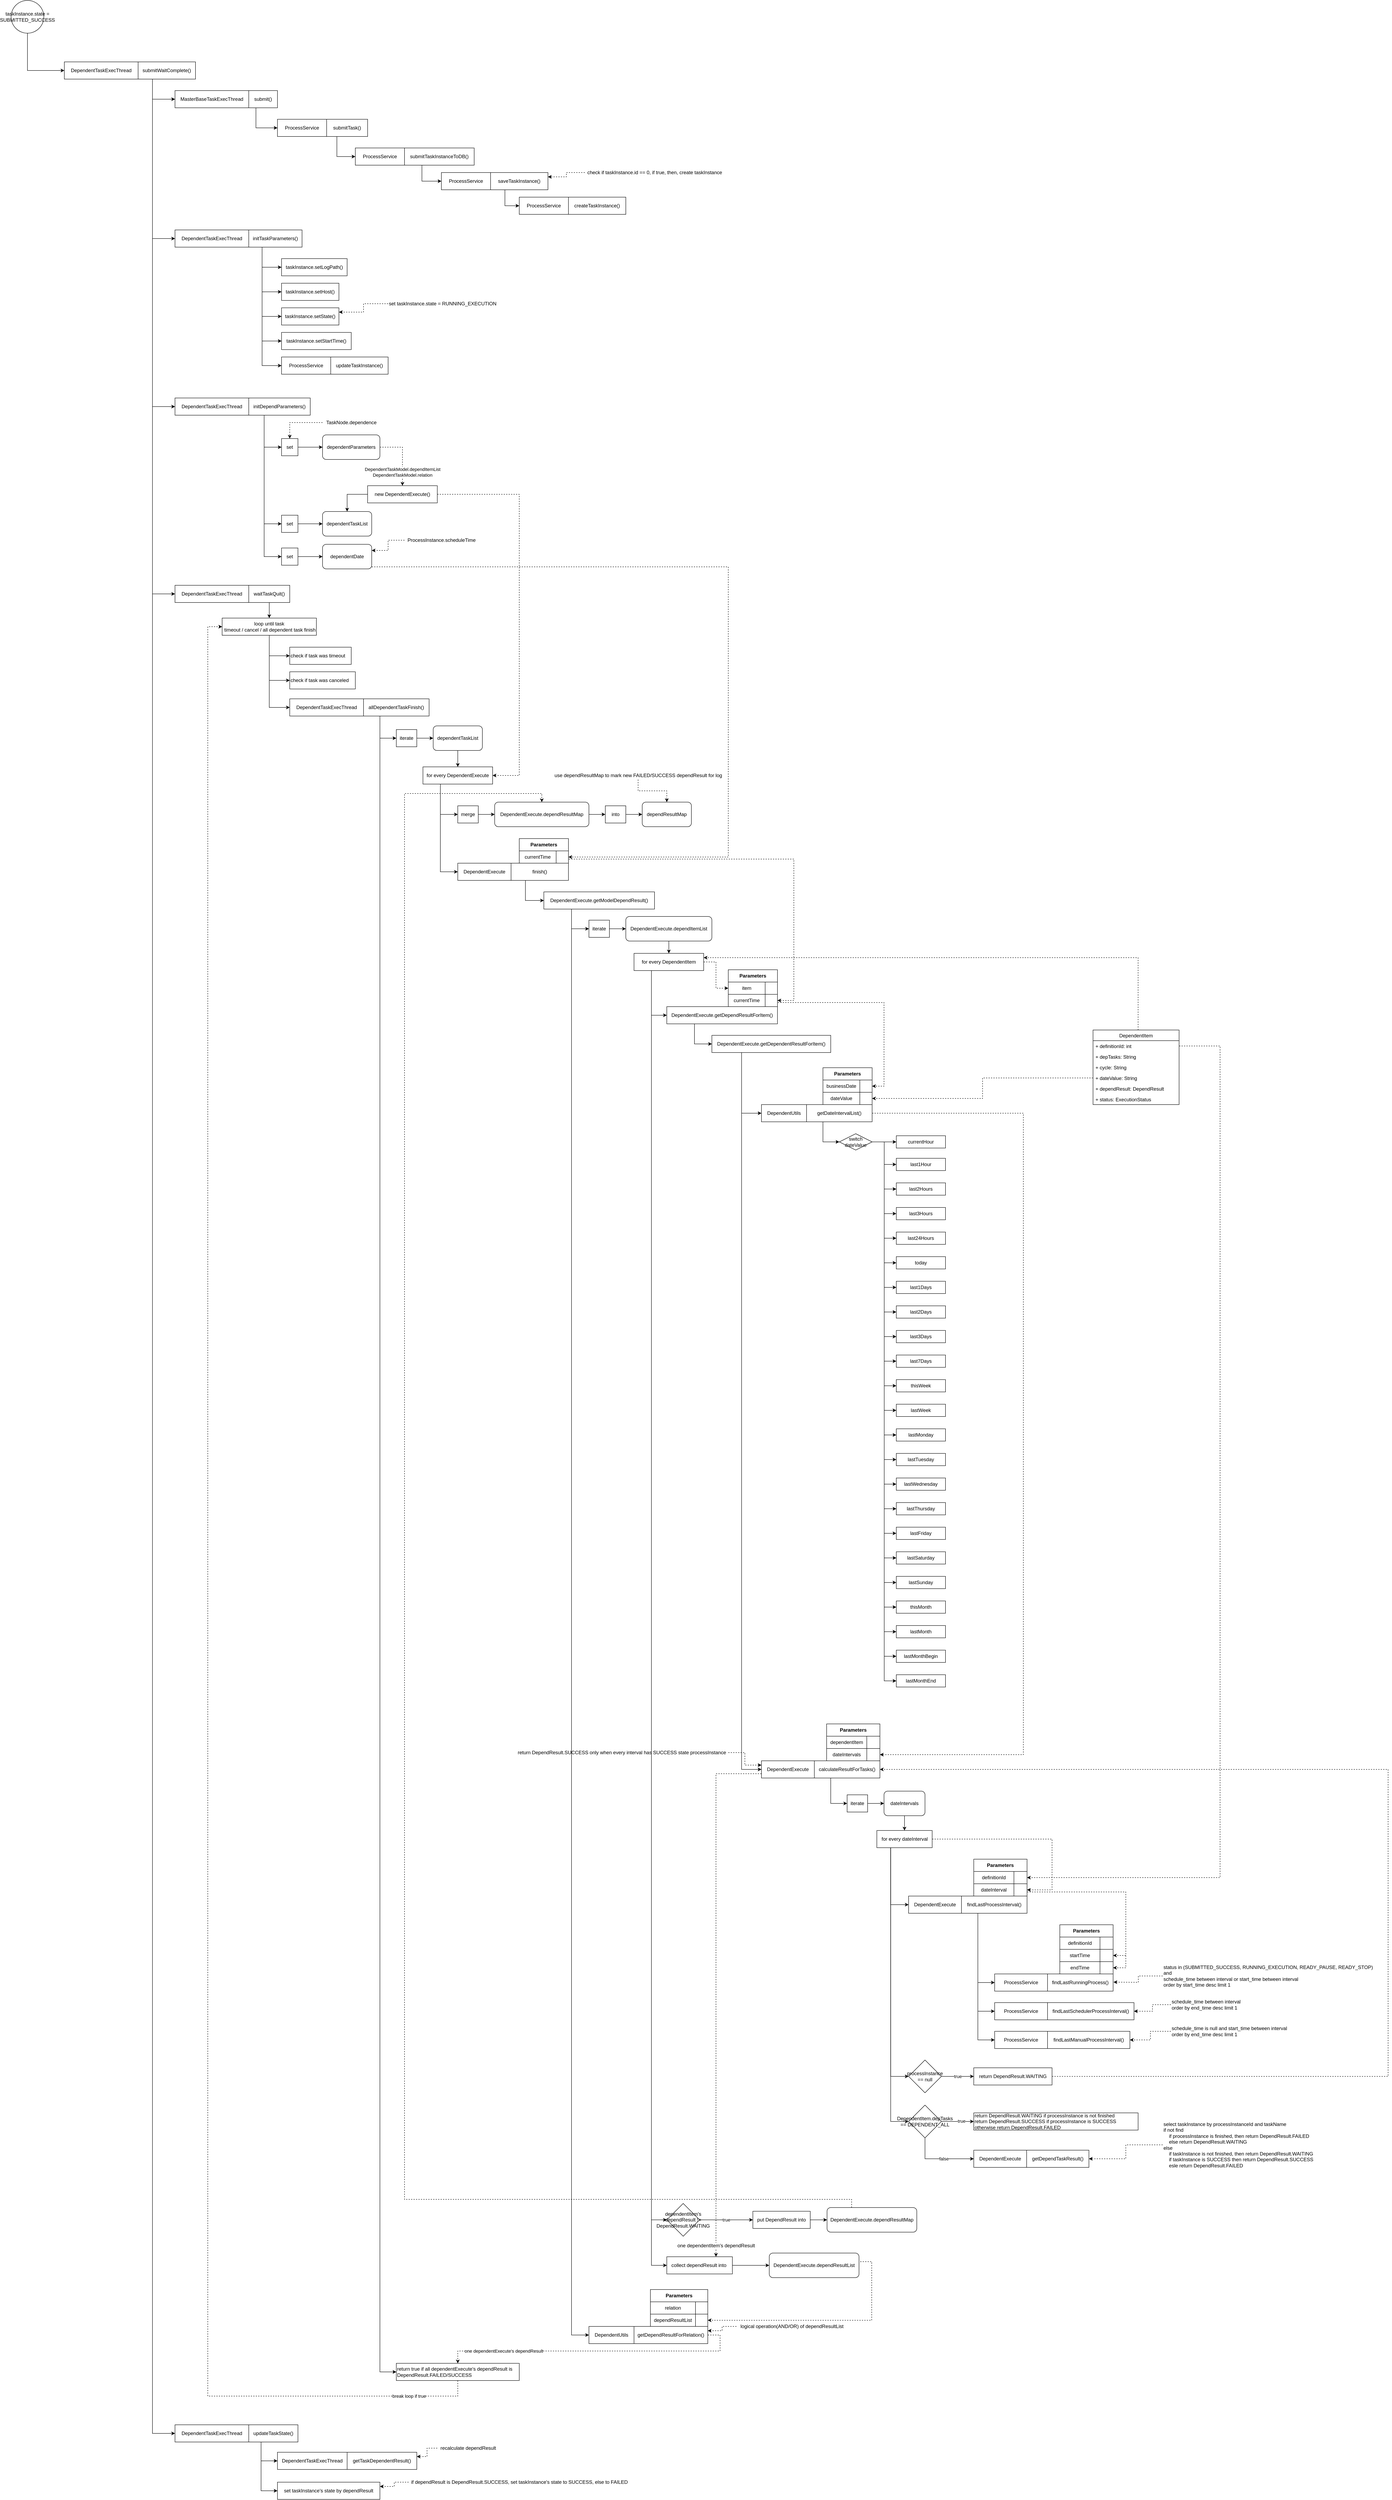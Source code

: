 <mxfile>
    <diagram id="TTaiqDAgR3BTjHICK-GA" name="Page-1">
        <mxGraphModel dx="10067" dy="-14297" grid="1" gridSize="10" guides="1" tooltips="1" connect="1" arrows="1" fold="1" page="0" pageScale="1" pageWidth="827" pageHeight="1169" math="0" shadow="0">
            <root>
                <mxCell id="0"/>
                <mxCell id="1" parent="0"/>
                <mxCell id="2" style="edgeStyle=orthogonalEdgeStyle;rounded=0;orthogonalLoop=1;jettySize=auto;html=1;exitX=0.25;exitY=1;exitDx=0;exitDy=0;entryX=0;entryY=0.5;entryDx=0;entryDy=0;" parent="1" source="3" target="11" edge="1">
                    <mxGeometry relative="1" as="geometry"/>
                </mxCell>
                <mxCell id="25" style="edgeStyle=orthogonalEdgeStyle;rounded=0;orthogonalLoop=1;jettySize=auto;html=1;exitX=0.25;exitY=1;exitDx=0;exitDy=0;entryX=0;entryY=0.5;entryDx=0;entryDy=0;" parent="1" source="3" target="24" edge="1">
                    <mxGeometry relative="1" as="geometry"/>
                </mxCell>
                <mxCell id="45" style="edgeStyle=orthogonalEdgeStyle;rounded=0;orthogonalLoop=1;jettySize=auto;html=1;exitX=0.25;exitY=1;exitDx=0;exitDy=0;entryX=0;entryY=0.5;entryDx=0;entryDy=0;" parent="1" source="3" target="44" edge="1">
                    <mxGeometry relative="1" as="geometry"/>
                </mxCell>
                <mxCell id="59" style="edgeStyle=orthogonalEdgeStyle;rounded=0;orthogonalLoop=1;jettySize=auto;html=1;exitX=0.25;exitY=1;exitDx=0;exitDy=0;entryX=0;entryY=0.5;entryDx=0;entryDy=0;" parent="1" source="3" target="58" edge="1">
                    <mxGeometry relative="1" as="geometry"/>
                </mxCell>
                <mxCell id="382" style="edgeStyle=orthogonalEdgeStyle;rounded=0;orthogonalLoop=1;jettySize=auto;html=1;exitX=0.25;exitY=1;exitDx=0;exitDy=0;entryX=0;entryY=0.5;entryDx=0;entryDy=0;" edge="1" parent="1" source="3" target="381">
                    <mxGeometry relative="1" as="geometry"/>
                </mxCell>
                <mxCell id="3" value="submitWaitComplete()" style="rounded=0;whiteSpace=wrap;html=1;" parent="1" vertex="1">
                    <mxGeometry x="-7970" y="15615" width="140" height="42" as="geometry"/>
                </mxCell>
                <mxCell id="4" value="DependentTaskExecThread" style="rounded=0;whiteSpace=wrap;html=1;" parent="1" vertex="1">
                    <mxGeometry x="-8150" y="15615" width="180" height="42" as="geometry"/>
                </mxCell>
                <mxCell id="22" style="edgeStyle=orthogonalEdgeStyle;rounded=0;orthogonalLoop=1;jettySize=auto;html=1;exitX=0.25;exitY=1;exitDx=0;exitDy=0;entryX=0;entryY=0.5;entryDx=0;entryDy=0;" parent="1" source="5" target="14" edge="1">
                    <mxGeometry relative="1" as="geometry"/>
                </mxCell>
                <mxCell id="5" value="submitTask()" style="rounded=0;whiteSpace=wrap;html=1;" parent="1" vertex="1">
                    <mxGeometry x="-7510" y="15755" width="100" height="42" as="geometry"/>
                </mxCell>
                <mxCell id="6" value="ProcessService" style="rounded=0;whiteSpace=wrap;html=1;" parent="1" vertex="1">
                    <mxGeometry x="-7630" y="15755" width="120" height="42" as="geometry"/>
                </mxCell>
                <mxCell id="7" style="edgeStyle=orthogonalEdgeStyle;rounded=0;orthogonalLoop=1;jettySize=auto;html=1;entryX=0;entryY=0.5;entryDx=0;entryDy=0;" parent="1" source="8" target="4" edge="1">
                    <mxGeometry relative="1" as="geometry">
                        <Array as="points">
                            <mxPoint x="-8240" y="15636"/>
                        </Array>
                    </mxGeometry>
                </mxCell>
                <mxCell id="8" value="taskInstance.state = SUBMITTED_SUCCESS" style="ellipse;whiteSpace=wrap;html=1;aspect=fixed;" parent="1" vertex="1">
                    <mxGeometry x="-8280" y="15465" width="80" height="80" as="geometry"/>
                </mxCell>
                <mxCell id="9" style="edgeStyle=orthogonalEdgeStyle;rounded=0;orthogonalLoop=1;jettySize=auto;html=1;exitX=0.25;exitY=1;exitDx=0;exitDy=0;entryX=0;entryY=0.5;entryDx=0;entryDy=0;" parent="1" source="10" target="6" edge="1">
                    <mxGeometry relative="1" as="geometry"/>
                </mxCell>
                <mxCell id="10" value="submit()" style="rounded=0;whiteSpace=wrap;html=1;" parent="1" vertex="1">
                    <mxGeometry x="-7700" y="15685" width="70" height="42" as="geometry"/>
                </mxCell>
                <mxCell id="11" value="MasterBaseTaskExecThread" style="rounded=0;whiteSpace=wrap;html=1;" parent="1" vertex="1">
                    <mxGeometry x="-7880" y="15685" width="180" height="42" as="geometry"/>
                </mxCell>
                <mxCell id="12" style="edgeStyle=orthogonalEdgeStyle;rounded=0;orthogonalLoop=1;jettySize=auto;html=1;exitX=0.25;exitY=1;exitDx=0;exitDy=0;entryX=0;entryY=0.5;entryDx=0;entryDy=0;" parent="1" source="13" target="17" edge="1">
                    <mxGeometry relative="1" as="geometry"/>
                </mxCell>
                <mxCell id="13" value="submitTaskInstanceToDB()" style="rounded=0;whiteSpace=wrap;html=1;" parent="1" vertex="1">
                    <mxGeometry x="-7320" y="15825" width="170" height="42" as="geometry"/>
                </mxCell>
                <mxCell id="14" value="ProcessService" style="rounded=0;whiteSpace=wrap;html=1;" parent="1" vertex="1">
                    <mxGeometry x="-7440" y="15825" width="120" height="42" as="geometry"/>
                </mxCell>
                <mxCell id="15" style="edgeStyle=orthogonalEdgeStyle;rounded=0;orthogonalLoop=1;jettySize=auto;html=1;exitX=0.25;exitY=1;exitDx=0;exitDy=0;entryX=0;entryY=0.5;entryDx=0;entryDy=0;" parent="1" source="16" target="19" edge="1">
                    <mxGeometry relative="1" as="geometry"/>
                </mxCell>
                <mxCell id="16" value="saveTaskInstance()" style="rounded=0;whiteSpace=wrap;html=1;" parent="1" vertex="1">
                    <mxGeometry x="-7110" y="15885" width="140" height="42" as="geometry"/>
                </mxCell>
                <mxCell id="17" value="ProcessService" style="rounded=0;whiteSpace=wrap;html=1;" parent="1" vertex="1">
                    <mxGeometry x="-7230" y="15885" width="120" height="42" as="geometry"/>
                </mxCell>
                <mxCell id="18" value="createTaskInstance()" style="rounded=0;whiteSpace=wrap;html=1;" parent="1" vertex="1">
                    <mxGeometry x="-6920" y="15945" width="140" height="42" as="geometry"/>
                </mxCell>
                <mxCell id="19" value="ProcessService" style="rounded=0;whiteSpace=wrap;html=1;" parent="1" vertex="1">
                    <mxGeometry x="-7040" y="15945" width="120" height="42" as="geometry"/>
                </mxCell>
                <mxCell id="20" style="edgeStyle=orthogonalEdgeStyle;rounded=0;orthogonalLoop=1;jettySize=auto;html=1;dashed=1;entryX=1;entryY=0.25;entryDx=0;entryDy=0;" parent="1" source="21" target="16" edge="1">
                    <mxGeometry relative="1" as="geometry"/>
                </mxCell>
                <mxCell id="21" value="check if taskInstance.id == 0, if true, then, create taskInstance" style="text;html=1;align=center;verticalAlign=middle;resizable=0;points=[];autosize=1;" parent="1" vertex="1">
                    <mxGeometry x="-6880" y="15875" width="340" height="20" as="geometry"/>
                </mxCell>
                <mxCell id="29" style="edgeStyle=orthogonalEdgeStyle;rounded=0;orthogonalLoop=1;jettySize=auto;html=1;exitX=0.25;exitY=1;exitDx=0;exitDy=0;entryX=0;entryY=0.5;entryDx=0;entryDy=0;" parent="1" source="23" target="28" edge="1">
                    <mxGeometry relative="1" as="geometry"/>
                </mxCell>
                <mxCell id="31" style="edgeStyle=orthogonalEdgeStyle;rounded=0;orthogonalLoop=1;jettySize=auto;html=1;exitX=0.25;exitY=1;exitDx=0;exitDy=0;entryX=0;entryY=0.5;entryDx=0;entryDy=0;" parent="1" source="23" target="30" edge="1">
                    <mxGeometry relative="1" as="geometry"/>
                </mxCell>
                <mxCell id="33" style="edgeStyle=orthogonalEdgeStyle;rounded=0;orthogonalLoop=1;jettySize=auto;html=1;exitX=0.25;exitY=1;exitDx=0;exitDy=0;entryX=0;entryY=0.5;entryDx=0;entryDy=0;" parent="1" source="23" target="32" edge="1">
                    <mxGeometry relative="1" as="geometry"/>
                </mxCell>
                <mxCell id="35" style="edgeStyle=orthogonalEdgeStyle;rounded=0;orthogonalLoop=1;jettySize=auto;html=1;exitX=0.25;exitY=1;exitDx=0;exitDy=0;entryX=0;entryY=0.5;entryDx=0;entryDy=0;" parent="1" source="23" target="34" edge="1">
                    <mxGeometry relative="1" as="geometry"/>
                </mxCell>
                <mxCell id="38" style="edgeStyle=orthogonalEdgeStyle;rounded=0;orthogonalLoop=1;jettySize=auto;html=1;exitX=0.25;exitY=1;exitDx=0;exitDy=0;entryX=0;entryY=0.5;entryDx=0;entryDy=0;" parent="1" source="23" target="37" edge="1">
                    <mxGeometry relative="1" as="geometry"/>
                </mxCell>
                <mxCell id="23" value="initTaskParameters()" style="rounded=0;whiteSpace=wrap;html=1;" parent="1" vertex="1">
                    <mxGeometry x="-7700" y="16025" width="130" height="42" as="geometry"/>
                </mxCell>
                <mxCell id="24" value="DependentTaskExecThread" style="rounded=0;whiteSpace=wrap;html=1;" parent="1" vertex="1">
                    <mxGeometry x="-7880" y="16025" width="180" height="42" as="geometry"/>
                </mxCell>
                <mxCell id="28" value="taskInstance.setLogPath()" style="rounded=0;whiteSpace=wrap;html=1;" parent="1" vertex="1">
                    <mxGeometry x="-7620" y="16095" width="160" height="42" as="geometry"/>
                </mxCell>
                <mxCell id="30" value="taskInstance.setHost()" style="rounded=0;whiteSpace=wrap;html=1;" parent="1" vertex="1">
                    <mxGeometry x="-7620" y="16155" width="140" height="42" as="geometry"/>
                </mxCell>
                <mxCell id="32" value="taskInstance.setState()" style="rounded=0;whiteSpace=wrap;html=1;" parent="1" vertex="1">
                    <mxGeometry x="-7620" y="16215" width="140" height="42" as="geometry"/>
                </mxCell>
                <mxCell id="34" value="taskInstance.setStartTime()" style="rounded=0;whiteSpace=wrap;html=1;" parent="1" vertex="1">
                    <mxGeometry x="-7620" y="16275" width="170" height="42" as="geometry"/>
                </mxCell>
                <mxCell id="36" value="updateTaskInstance()" style="rounded=0;whiteSpace=wrap;html=1;" parent="1" vertex="1">
                    <mxGeometry x="-7500" y="16335" width="140" height="42" as="geometry"/>
                </mxCell>
                <mxCell id="37" value="ProcessService" style="rounded=0;whiteSpace=wrap;html=1;" parent="1" vertex="1">
                    <mxGeometry x="-7620" y="16335" width="120" height="42" as="geometry"/>
                </mxCell>
                <mxCell id="42" style="edgeStyle=orthogonalEdgeStyle;rounded=0;orthogonalLoop=1;jettySize=auto;html=1;entryX=1;entryY=0.25;entryDx=0;entryDy=0;dashed=1" parent="1" source="41" target="32" edge="1">
                    <mxGeometry relative="1" as="geometry"/>
                </mxCell>
                <mxCell id="41" value="set taskInstance.state = RUNNING_EXECUTION" style="text;html=1;align=center;verticalAlign=middle;resizable=0;points=[];autosize=1;align=left" parent="1" vertex="1">
                    <mxGeometry x="-7360" y="16195" width="280" height="20" as="geometry"/>
                </mxCell>
                <mxCell id="47" style="edgeStyle=orthogonalEdgeStyle;rounded=0;orthogonalLoop=1;jettySize=auto;html=1;exitX=0.25;exitY=1;exitDx=0;exitDy=0;entryX=0;entryY=0.5;entryDx=0;entryDy=0;" parent="1" source="43" target="46" edge="1">
                    <mxGeometry relative="1" as="geometry"/>
                </mxCell>
                <mxCell id="75" style="edgeStyle=orthogonalEdgeStyle;rounded=0;orthogonalLoop=1;jettySize=auto;html=1;exitX=0.25;exitY=1;exitDx=0;exitDy=0;entryX=0;entryY=0.5;entryDx=0;entryDy=0;" parent="1" source="43" target="73" edge="1">
                    <mxGeometry relative="1" as="geometry"/>
                </mxCell>
                <mxCell id="76" style="edgeStyle=orthogonalEdgeStyle;rounded=0;orthogonalLoop=1;jettySize=auto;html=1;exitX=0.25;exitY=1;exitDx=0;exitDy=0;entryX=0;entryY=0.5;entryDx=0;entryDy=0;" parent="1" source="43" target="70" edge="1">
                    <mxGeometry relative="1" as="geometry"/>
                </mxCell>
                <mxCell id="43" value="initDependParameters()" style="rounded=0;whiteSpace=wrap;html=1;" parent="1" vertex="1">
                    <mxGeometry x="-7700" y="16435" width="150" height="42" as="geometry"/>
                </mxCell>
                <mxCell id="44" value="DependentTaskExecThread" style="rounded=0;whiteSpace=wrap;html=1;" parent="1" vertex="1">
                    <mxGeometry x="-7880" y="16435" width="180" height="42" as="geometry"/>
                </mxCell>
                <mxCell id="49" style="edgeStyle=orthogonalEdgeStyle;rounded=0;orthogonalLoop=1;jettySize=auto;html=1;" parent="1" source="46" target="48" edge="1">
                    <mxGeometry relative="1" as="geometry"/>
                </mxCell>
                <mxCell id="46" value="set" style="rounded=0;whiteSpace=wrap;html=1;" parent="1" vertex="1">
                    <mxGeometry x="-7620" y="16534" width="40" height="42" as="geometry"/>
                </mxCell>
                <mxCell id="81" value="DependentTaskModel.dependItemList&lt;br&gt;DependentTaskModel.relation" style="edgeStyle=orthogonalEdgeStyle;rounded=0;orthogonalLoop=1;jettySize=auto;html=1;entryX=0.5;entryY=0;entryDx=0;entryDy=0;dashed=1" parent="1" source="48" target="77" edge="1">
                    <mxGeometry x="0.556" relative="1" as="geometry">
                        <Array as="points">
                            <mxPoint x="-7325" y="16555"/>
                        </Array>
                        <mxPoint as="offset"/>
                    </mxGeometry>
                </mxCell>
                <mxCell id="48" value="dependentParameters" style="rounded=1;whiteSpace=wrap;html=1;" parent="1" vertex="1">
                    <mxGeometry x="-7520" y="16525" width="140" height="60" as="geometry"/>
                </mxCell>
                <mxCell id="52" style="edgeStyle=orthogonalEdgeStyle;rounded=0;orthogonalLoop=1;jettySize=auto;html=1;entryX=0.5;entryY=0;entryDx=0;entryDy=0;dashed=1" parent="1" source="50" target="46" edge="1">
                    <mxGeometry relative="1" as="geometry"/>
                </mxCell>
                <mxCell id="50" value="TaskNode.dependence" style="text;html=1;align=center;verticalAlign=middle;resizable=0;points=[];autosize=1;" parent="1" vertex="1">
                    <mxGeometry x="-7520" y="16485" width="140" height="20" as="geometry"/>
                </mxCell>
                <mxCell id="61" value="" style="edgeStyle=orthogonalEdgeStyle;rounded=0;orthogonalLoop=1;jettySize=auto;html=1;" parent="1" source="57" target="60" edge="1">
                    <mxGeometry relative="1" as="geometry"/>
                </mxCell>
                <mxCell id="57" value="waitTaskQuit()" style="rounded=0;whiteSpace=wrap;html=1;" parent="1" vertex="1">
                    <mxGeometry x="-7700" y="16892" width="100" height="42" as="geometry"/>
                </mxCell>
                <mxCell id="58" value="DependentTaskExecThread" style="rounded=0;whiteSpace=wrap;html=1;" parent="1" vertex="1">
                    <mxGeometry x="-7880" y="16892" width="180" height="42" as="geometry"/>
                </mxCell>
                <mxCell id="64" style="edgeStyle=orthogonalEdgeStyle;rounded=0;orthogonalLoop=1;jettySize=auto;html=1;entryX=0;entryY=0.5;entryDx=0;entryDy=0;" parent="1" source="60" target="62" edge="1">
                    <mxGeometry relative="1" as="geometry"/>
                </mxCell>
                <mxCell id="65" style="edgeStyle=orthogonalEdgeStyle;rounded=0;orthogonalLoop=1;jettySize=auto;html=1;entryX=0;entryY=0.5;entryDx=0;entryDy=0;" parent="1" source="60" target="63" edge="1">
                    <mxGeometry relative="1" as="geometry"/>
                </mxCell>
                <mxCell id="68" style="edgeStyle=orthogonalEdgeStyle;rounded=0;orthogonalLoop=1;jettySize=auto;html=1;entryX=0;entryY=0.5;entryDx=0;entryDy=0;" parent="1" source="60" target="67" edge="1">
                    <mxGeometry relative="1" as="geometry"/>
                </mxCell>
                <mxCell id="60" value="loop until task&lt;br&gt;&amp;nbsp;timeout / cancel / all dependent task finish" style="rounded=0;whiteSpace=wrap;html=1;" parent="1" vertex="1">
                    <mxGeometry x="-7765" y="16972" width="230" height="42" as="geometry"/>
                </mxCell>
                <mxCell id="62" value="check if task was timeout" style="rounded=0;whiteSpace=wrap;html=1;align=left" parent="1" vertex="1">
                    <mxGeometry x="-7600" y="17043" width="150" height="42" as="geometry"/>
                </mxCell>
                <mxCell id="63" value="check if task was canceled" style="rounded=0;whiteSpace=wrap;html=1;align=left" parent="1" vertex="1">
                    <mxGeometry x="-7600" y="17103" width="160" height="42" as="geometry"/>
                </mxCell>
                <mxCell id="86" style="edgeStyle=orthogonalEdgeStyle;rounded=0;orthogonalLoop=1;jettySize=auto;html=1;exitX=0.25;exitY=1;exitDx=0;exitDy=0;entryX=0;entryY=0.5;entryDx=0;entryDy=0;" parent="1" source="66" target="84" edge="1">
                    <mxGeometry relative="1" as="geometry"/>
                </mxCell>
                <mxCell id="370" style="edgeStyle=orthogonalEdgeStyle;rounded=0;orthogonalLoop=1;jettySize=auto;html=1;exitX=0.25;exitY=1;exitDx=0;exitDy=0;entryX=0;entryY=0.5;entryDx=0;entryDy=0;" edge="1" parent="1" source="66" target="369">
                    <mxGeometry relative="1" as="geometry"/>
                </mxCell>
                <mxCell id="66" value="allDependentTaskFinish()" style="rounded=0;whiteSpace=wrap;html=1;" parent="1" vertex="1">
                    <mxGeometry x="-7420" y="17169" width="160" height="42" as="geometry"/>
                </mxCell>
                <mxCell id="67" value="DependentTaskExecThread" style="rounded=0;whiteSpace=wrap;html=1;" parent="1" vertex="1">
                    <mxGeometry x="-7600" y="17169" width="180" height="42" as="geometry"/>
                </mxCell>
                <mxCell id="69" style="edgeStyle=orthogonalEdgeStyle;rounded=0;orthogonalLoop=1;jettySize=auto;html=1;" parent="1" source="70" target="71" edge="1">
                    <mxGeometry relative="1" as="geometry"/>
                </mxCell>
                <mxCell id="70" value="set" style="rounded=0;whiteSpace=wrap;html=1;" parent="1" vertex="1">
                    <mxGeometry x="-7620" y="16801" width="40" height="42" as="geometry"/>
                </mxCell>
                <mxCell id="166" style="edgeStyle=orthogonalEdgeStyle;rounded=0;orthogonalLoop=1;jettySize=auto;html=1;entryX=1;entryY=0.5;entryDx=0;entryDy=0;dashed=1" parent="1" source="71" target="157" edge="1">
                    <mxGeometry relative="1" as="geometry">
                        <Array as="points">
                            <mxPoint x="-6530" y="16847"/>
                            <mxPoint x="-6530" y="17555"/>
                        </Array>
                    </mxGeometry>
                </mxCell>
                <mxCell id="71" value="dependentDate" style="rounded=1;whiteSpace=wrap;html=1;" parent="1" vertex="1">
                    <mxGeometry x="-7520" y="16792" width="120" height="60" as="geometry"/>
                </mxCell>
                <mxCell id="72" style="edgeStyle=orthogonalEdgeStyle;rounded=0;orthogonalLoop=1;jettySize=auto;html=1;" parent="1" source="73" target="74" edge="1">
                    <mxGeometry relative="1" as="geometry"/>
                </mxCell>
                <mxCell id="73" value="set" style="rounded=0;whiteSpace=wrap;html=1;" parent="1" vertex="1">
                    <mxGeometry x="-7620" y="16721" width="40" height="42" as="geometry"/>
                </mxCell>
                <mxCell id="74" value="dependentTaskList" style="rounded=1;whiteSpace=wrap;html=1;" parent="1" vertex="1">
                    <mxGeometry x="-7520" y="16712" width="120" height="60" as="geometry"/>
                </mxCell>
                <mxCell id="80" style="edgeStyle=orthogonalEdgeStyle;rounded=0;orthogonalLoop=1;jettySize=auto;html=1;" parent="1" source="77" target="74" edge="1">
                    <mxGeometry relative="1" as="geometry">
                        <Array as="points">
                            <mxPoint x="-7460" y="16670"/>
                        </Array>
                    </mxGeometry>
                </mxCell>
                <mxCell id="189" style="edgeStyle=orthogonalEdgeStyle;rounded=0;orthogonalLoop=1;jettySize=auto;html=1;entryX=1;entryY=0.5;entryDx=0;entryDy=0;dashed=1" parent="1" source="77" target="87" edge="1">
                    <mxGeometry relative="1" as="geometry">
                        <Array as="points">
                            <mxPoint x="-7040" y="16670"/>
                            <mxPoint x="-7040" y="17356"/>
                        </Array>
                    </mxGeometry>
                </mxCell>
                <mxCell id="77" value="new DependentExecute()" style="rounded=0;whiteSpace=wrap;html=1;" parent="1" vertex="1">
                    <mxGeometry x="-7410" y="16649" width="170" height="42" as="geometry"/>
                </mxCell>
                <mxCell id="83" style="edgeStyle=orthogonalEdgeStyle;rounded=0;orthogonalLoop=1;jettySize=auto;html=1;" parent="1" source="84" target="85" edge="1">
                    <mxGeometry relative="1" as="geometry"/>
                </mxCell>
                <mxCell id="84" value="iterate" style="rounded=0;whiteSpace=wrap;html=1;" parent="1" vertex="1">
                    <mxGeometry x="-7340" y="17244" width="50" height="42" as="geometry"/>
                </mxCell>
                <mxCell id="89" style="edgeStyle=orthogonalEdgeStyle;rounded=0;orthogonalLoop=1;jettySize=auto;html=1;entryX=0.5;entryY=0;entryDx=0;entryDy=0;" parent="1" source="85" target="87" edge="1">
                    <mxGeometry relative="1" as="geometry"/>
                </mxCell>
                <mxCell id="85" value="dependentTaskList" style="rounded=1;whiteSpace=wrap;html=1;" parent="1" vertex="1">
                    <mxGeometry x="-7250" y="17235" width="120" height="60" as="geometry"/>
                </mxCell>
                <mxCell id="93" style="edgeStyle=orthogonalEdgeStyle;rounded=0;orthogonalLoop=1;jettySize=auto;html=1;exitX=0.25;exitY=1;exitDx=0;exitDy=0;entryX=0;entryY=0.5;entryDx=0;entryDy=0;" parent="1" source="87" target="92" edge="1">
                    <mxGeometry relative="1" as="geometry"/>
                </mxCell>
                <mxCell id="102" style="edgeStyle=orthogonalEdgeStyle;rounded=0;orthogonalLoop=1;jettySize=auto;html=1;exitX=0.25;exitY=1;exitDx=0;exitDy=0;entryX=0;entryY=0.5;entryDx=0;entryDy=0;" parent="1" source="87" target="105" edge="1">
                    <mxGeometry relative="1" as="geometry">
                        <mxPoint x="-7190" y="17550" as="targetPoint"/>
                    </mxGeometry>
                </mxCell>
                <mxCell id="87" value="for every DependentExecute" style="rounded=0;whiteSpace=wrap;html=1;" parent="1" vertex="1">
                    <mxGeometry x="-7275" y="17335" width="170" height="42" as="geometry"/>
                </mxCell>
                <mxCell id="97" style="edgeStyle=orthogonalEdgeStyle;rounded=0;orthogonalLoop=1;jettySize=auto;html=1;" parent="1" source="92" target="94" edge="1">
                    <mxGeometry relative="1" as="geometry"/>
                </mxCell>
                <mxCell id="92" value="merge" style="rounded=0;whiteSpace=wrap;html=1;" parent="1" vertex="1">
                    <mxGeometry x="-7190" y="17430" width="50" height="42" as="geometry"/>
                </mxCell>
                <mxCell id="98" style="edgeStyle=orthogonalEdgeStyle;rounded=0;orthogonalLoop=1;jettySize=auto;html=1;" parent="1" source="94" target="96" edge="1">
                    <mxGeometry relative="1" as="geometry"/>
                </mxCell>
                <mxCell id="94" value="DependentExecute.dependResultMap" style="rounded=1;whiteSpace=wrap;html=1;" parent="1" vertex="1">
                    <mxGeometry x="-7100" y="17421" width="230" height="60" as="geometry"/>
                </mxCell>
                <mxCell id="100" value="" style="edgeStyle=orthogonalEdgeStyle;rounded=0;orthogonalLoop=1;jettySize=auto;html=1;" parent="1" source="96" target="99" edge="1">
                    <mxGeometry relative="1" as="geometry"/>
                </mxCell>
                <mxCell id="96" value="into" style="rounded=0;whiteSpace=wrap;html=1;" parent="1" vertex="1">
                    <mxGeometry x="-6830" y="17430" width="50" height="42" as="geometry"/>
                </mxCell>
                <mxCell id="99" value="dependResultMap" style="rounded=1;whiteSpace=wrap;html=1;" parent="1" vertex="1">
                    <mxGeometry x="-6740" y="17421" width="120" height="60" as="geometry"/>
                </mxCell>
                <mxCell id="171" style="edgeStyle=orthogonalEdgeStyle;rounded=0;orthogonalLoop=1;jettySize=auto;html=1;exitX=0.25;exitY=1;exitDx=0;exitDy=0;entryX=0;entryY=0.5;entryDx=0;entryDy=0;" parent="1" source="104" target="170" edge="1">
                    <mxGeometry relative="1" as="geometry"/>
                </mxCell>
                <mxCell id="104" value="finish()" style="rounded=0;whiteSpace=wrap;html=1;" parent="1" vertex="1">
                    <mxGeometry x="-7060" y="17570" width="140" height="42" as="geometry"/>
                </mxCell>
                <mxCell id="105" value="DependentExecute" style="rounded=0;whiteSpace=wrap;html=1;" parent="1" vertex="1">
                    <mxGeometry x="-7190" y="17570" width="130" height="42" as="geometry"/>
                </mxCell>
                <mxCell id="156" value="Parameters" style="shape=table;html=1;whiteSpace=wrap;startSize=30;container=1;collapsible=0;childLayout=tableLayout;fixedRows=1;rowLines=0;fontStyle=1;align=center;" parent="1" vertex="1">
                    <mxGeometry x="-7040" y="17510" width="120" height="60" as="geometry"/>
                </mxCell>
                <mxCell id="157" value="" style="shape=partialRectangle;html=1;whiteSpace=wrap;collapsible=0;dropTarget=0;pointerEvents=0;fillColor=none;top=0;left=0;bottom=1;right=0;points=[[0,0.5],[1,0.5]];portConstraint=eastwest;" parent="156" vertex="1">
                    <mxGeometry y="30" width="120" height="30" as="geometry"/>
                </mxCell>
                <mxCell id="158" value="currentTime" style="shape=partialRectangle;html=1;whiteSpace=wrap;connectable=0;fillColor=none;top=0;left=0;bottom=0;right=0;overflow=hidden;" parent="157" vertex="1">
                    <mxGeometry width="90" height="30" as="geometry"/>
                </mxCell>
                <mxCell id="159" value="" style="shape=partialRectangle;html=1;whiteSpace=wrap;connectable=0;fillColor=none;top=0;left=0;bottom=0;right=0;align=left;spacingLeft=6;overflow=hidden;" parent="157" vertex="1">
                    <mxGeometry x="90" width="30" height="30" as="geometry"/>
                </mxCell>
                <mxCell id="168" style="edgeStyle=orthogonalEdgeStyle;rounded=0;orthogonalLoop=1;jettySize=auto;html=1;entryX=1;entryY=0.25;entryDx=0;entryDy=0;dashed=1" parent="1" source="167" target="71" edge="1">
                    <mxGeometry relative="1" as="geometry"/>
                </mxCell>
                <mxCell id="167" value="ProcessInstance.scheduleTime" style="text;html=1;align=center;verticalAlign=middle;resizable=0;points=[];autosize=1;" parent="1" vertex="1">
                    <mxGeometry x="-7320" y="16772" width="180" height="20" as="geometry"/>
                </mxCell>
                <mxCell id="175" style="edgeStyle=orthogonalEdgeStyle;rounded=0;orthogonalLoop=1;jettySize=auto;html=1;exitX=0.25;exitY=1;exitDx=0;exitDy=0;entryX=0;entryY=0.5;entryDx=0;entryDy=0;" parent="1" source="170" target="173" edge="1">
                    <mxGeometry relative="1" as="geometry"/>
                </mxCell>
                <mxCell id="355" style="edgeStyle=orthogonalEdgeStyle;rounded=0;orthogonalLoop=1;jettySize=auto;html=1;exitX=0.25;exitY=1;exitDx=0;exitDy=0;entryX=0;entryY=0.5;entryDx=0;entryDy=0;" edge="1" parent="1" source="170" target="353">
                    <mxGeometry relative="1" as="geometry"/>
                </mxCell>
                <mxCell id="170" value="DependentExecute.getModelDependResult()" style="rounded=0;whiteSpace=wrap;html=1;" parent="1" vertex="1">
                    <mxGeometry x="-6980" y="17640" width="270" height="42" as="geometry"/>
                </mxCell>
                <mxCell id="172" style="edgeStyle=orthogonalEdgeStyle;rounded=0;orthogonalLoop=1;jettySize=auto;html=1;" parent="1" source="173" target="174" edge="1">
                    <mxGeometry relative="1" as="geometry"/>
                </mxCell>
                <mxCell id="173" value="iterate" style="rounded=0;whiteSpace=wrap;html=1;" parent="1" vertex="1">
                    <mxGeometry x="-6870" y="17709" width="50" height="42" as="geometry"/>
                </mxCell>
                <mxCell id="177" style="edgeStyle=orthogonalEdgeStyle;rounded=0;orthogonalLoop=1;jettySize=auto;html=1;exitX=0.5;exitY=1;exitDx=0;exitDy=0;entryX=0.5;entryY=0;entryDx=0;entryDy=0;" parent="1" source="174" target="176" edge="1">
                    <mxGeometry relative="1" as="geometry"/>
                </mxCell>
                <mxCell id="174" value="DependentExecute.dependItemList" style="rounded=1;whiteSpace=wrap;html=1;" parent="1" vertex="1">
                    <mxGeometry x="-6780" y="17700" width="210" height="60" as="geometry"/>
                </mxCell>
                <mxCell id="179" style="edgeStyle=orthogonalEdgeStyle;rounded=0;orthogonalLoop=1;jettySize=auto;html=1;exitX=0.25;exitY=1;exitDx=0;exitDy=0;entryX=0;entryY=0.5;entryDx=0;entryDy=0;" parent="1" source="176" target="178" edge="1">
                    <mxGeometry relative="1" as="geometry"/>
                </mxCell>
                <mxCell id="187" style="edgeStyle=orthogonalEdgeStyle;rounded=0;orthogonalLoop=1;jettySize=auto;html=1;entryX=0;entryY=0.5;entryDx=0;entryDy=0;dashed=1" parent="1" source="176" target="181" edge="1">
                    <mxGeometry relative="1" as="geometry">
                        <Array as="points">
                            <mxPoint x="-6560" y="17811"/>
                            <mxPoint x="-6560" y="17875"/>
                        </Array>
                    </mxGeometry>
                </mxCell>
                <mxCell id="346" style="edgeStyle=orthogonalEdgeStyle;rounded=0;orthogonalLoop=1;jettySize=auto;html=1;exitX=0.25;exitY=1;exitDx=0;exitDy=0;entryX=0;entryY=0.5;entryDx=0;entryDy=0;" edge="1" parent="1" source="176" target="345">
                    <mxGeometry relative="1" as="geometry"/>
                </mxCell>
                <mxCell id="352" style="edgeStyle=orthogonalEdgeStyle;rounded=0;orthogonalLoop=1;jettySize=auto;html=1;exitX=0.25;exitY=1;exitDx=0;exitDy=0;entryX=0;entryY=0.5;entryDx=0;entryDy=0;" edge="1" parent="1" source="176" target="351">
                    <mxGeometry relative="1" as="geometry"/>
                </mxCell>
                <mxCell id="176" value="for every DependentItem" style="rounded=0;whiteSpace=wrap;html=1;" parent="1" vertex="1">
                    <mxGeometry x="-6760" y="17790" width="170" height="42" as="geometry"/>
                </mxCell>
                <mxCell id="191" style="edgeStyle=orthogonalEdgeStyle;rounded=0;orthogonalLoop=1;jettySize=auto;html=1;exitX=0.25;exitY=1;exitDx=0;exitDy=0;entryX=0;entryY=0.5;entryDx=0;entryDy=0;" parent="1" source="178" target="190" edge="1">
                    <mxGeometry relative="1" as="geometry"/>
                </mxCell>
                <mxCell id="178" value="DependentExecute.getDependResultForItem()" style="rounded=0;whiteSpace=wrap;html=1;" parent="1" vertex="1">
                    <mxGeometry x="-6680" y="17920" width="270" height="42" as="geometry"/>
                </mxCell>
                <mxCell id="180" value="Parameters" style="shape=table;html=1;whiteSpace=wrap;startSize=30;container=1;collapsible=0;childLayout=tableLayout;fixedRows=1;rowLines=0;fontStyle=1;align=center;" parent="1" vertex="1">
                    <mxGeometry x="-6530" y="17830" width="120" height="90" as="geometry"/>
                </mxCell>
                <mxCell id="181" value="" style="shape=partialRectangle;html=1;whiteSpace=wrap;collapsible=0;dropTarget=0;pointerEvents=0;fillColor=none;top=0;left=0;bottom=1;right=0;points=[[0,0.5],[1,0.5]];portConstraint=eastwest;" parent="180" vertex="1">
                    <mxGeometry y="30" width="120" height="30" as="geometry"/>
                </mxCell>
                <mxCell id="182" value="item" style="shape=partialRectangle;html=1;whiteSpace=wrap;connectable=0;fillColor=none;top=0;left=0;bottom=0;right=0;overflow=hidden;" parent="181" vertex="1">
                    <mxGeometry width="90" height="30" as="geometry"/>
                </mxCell>
                <mxCell id="183" value="" style="shape=partialRectangle;html=1;whiteSpace=wrap;connectable=0;fillColor=none;top=0;left=0;bottom=0;right=0;align=left;spacingLeft=6;overflow=hidden;" parent="181" vertex="1">
                    <mxGeometry x="90" width="30" height="30" as="geometry"/>
                </mxCell>
                <mxCell id="184" value="" style="shape=partialRectangle;html=1;whiteSpace=wrap;collapsible=0;dropTarget=0;pointerEvents=0;fillColor=none;top=0;left=0;bottom=1;right=0;points=[[0,0.5],[1,0.5]];portConstraint=eastwest;" parent="180" vertex="1">
                    <mxGeometry y="60" width="120" height="30" as="geometry"/>
                </mxCell>
                <mxCell id="185" value="currentTime" style="shape=partialRectangle;html=1;whiteSpace=wrap;connectable=0;fillColor=none;top=0;left=0;bottom=0;right=0;overflow=hidden;" parent="184" vertex="1">
                    <mxGeometry width="90" height="30" as="geometry"/>
                </mxCell>
                <mxCell id="186" value="" style="shape=partialRectangle;html=1;whiteSpace=wrap;connectable=0;fillColor=none;top=0;left=0;bottom=0;right=0;align=left;spacingLeft=6;overflow=hidden;" parent="184" vertex="1">
                    <mxGeometry x="90" width="30" height="30" as="geometry"/>
                </mxCell>
                <mxCell id="188" style="edgeStyle=orthogonalEdgeStyle;rounded=0;orthogonalLoop=1;jettySize=auto;html=1;exitX=1;exitY=0.5;exitDx=0;exitDy=0;entryX=1;entryY=0.5;entryDx=0;entryDy=0;dashed=1" parent="1" source="157" target="184" edge="1">
                    <mxGeometry relative="1" as="geometry">
                        <Array as="points">
                            <mxPoint x="-6920" y="17560"/>
                            <mxPoint x="-6370" y="17560"/>
                            <mxPoint x="-6370" y="17905"/>
                        </Array>
                    </mxGeometry>
                </mxCell>
                <mxCell id="194" style="edgeStyle=orthogonalEdgeStyle;rounded=0;orthogonalLoop=1;jettySize=auto;html=1;exitX=0.25;exitY=1;exitDx=0;exitDy=0;entryX=0;entryY=0.5;entryDx=0;entryDy=0;" parent="1" source="190" target="193" edge="1">
                    <mxGeometry relative="1" as="geometry"/>
                </mxCell>
                <mxCell id="272" style="edgeStyle=orthogonalEdgeStyle;rounded=0;orthogonalLoop=1;jettySize=auto;html=1;exitX=0.25;exitY=1;exitDx=0;exitDy=0;entryX=0;entryY=0.5;entryDx=0;entryDy=0;" parent="1" source="190" target="264" edge="1">
                    <mxGeometry relative="1" as="geometry"/>
                </mxCell>
                <mxCell id="190" value="DependentExecute.getDependentResultForItem()" style="rounded=0;whiteSpace=wrap;html=1;" parent="1" vertex="1">
                    <mxGeometry x="-6570" y="17990" width="290" height="42" as="geometry"/>
                </mxCell>
                <mxCell id="215" style="edgeStyle=orthogonalEdgeStyle;rounded=0;orthogonalLoop=1;jettySize=auto;html=1;exitX=0.25;exitY=1;exitDx=0;exitDy=0;entryX=0;entryY=0.5;entryDx=0;entryDy=0;" parent="1" source="192" target="214" edge="1">
                    <mxGeometry relative="1" as="geometry"/>
                </mxCell>
                <mxCell id="273" style="edgeStyle=orthogonalEdgeStyle;rounded=0;orthogonalLoop=1;jettySize=auto;html=1;entryX=1;entryY=0.5;entryDx=0;entryDy=0;dashed=1" parent="1" source="192" target="269" edge="1">
                    <mxGeometry relative="1" as="geometry">
                        <Array as="points">
                            <mxPoint x="-5810" y="18180"/>
                            <mxPoint x="-5810" y="19745"/>
                        </Array>
                    </mxGeometry>
                </mxCell>
                <mxCell id="192" value="getDateIntervalList()" style="rounded=0;whiteSpace=wrap;html=1;" parent="1" vertex="1">
                    <mxGeometry x="-6339" y="18159" width="160" height="42" as="geometry"/>
                </mxCell>
                <mxCell id="193" value="DependentUtils" style="rounded=0;whiteSpace=wrap;html=1;" parent="1" vertex="1">
                    <mxGeometry x="-6449" y="18159" width="110" height="42" as="geometry"/>
                </mxCell>
                <mxCell id="195" value="Parameters" style="shape=table;html=1;whiteSpace=wrap;startSize=30;container=1;collapsible=0;childLayout=tableLayout;fixedRows=1;rowLines=0;fontStyle=1;align=center;" parent="1" vertex="1">
                    <mxGeometry x="-6299" y="18069" width="120" height="90" as="geometry"/>
                </mxCell>
                <mxCell id="196" value="" style="shape=partialRectangle;html=1;whiteSpace=wrap;collapsible=0;dropTarget=0;pointerEvents=0;fillColor=none;top=0;left=0;bottom=1;right=0;points=[[0,0.5],[1,0.5]];portConstraint=eastwest;" parent="195" vertex="1">
                    <mxGeometry y="30" width="120" height="30" as="geometry"/>
                </mxCell>
                <mxCell id="197" value="businessDate" style="shape=partialRectangle;html=1;whiteSpace=wrap;connectable=0;fillColor=none;top=0;left=0;bottom=0;right=0;overflow=hidden;" parent="196" vertex="1">
                    <mxGeometry width="90" height="30" as="geometry"/>
                </mxCell>
                <mxCell id="198" value="" style="shape=partialRectangle;html=1;whiteSpace=wrap;connectable=0;fillColor=none;top=0;left=0;bottom=0;right=0;align=left;spacingLeft=6;overflow=hidden;" parent="196" vertex="1">
                    <mxGeometry x="90" width="30" height="30" as="geometry"/>
                </mxCell>
                <mxCell id="199" value="" style="shape=partialRectangle;html=1;whiteSpace=wrap;collapsible=0;dropTarget=0;pointerEvents=0;fillColor=none;top=0;left=0;bottom=1;right=0;points=[[0,0.5],[1,0.5]];portConstraint=eastwest;" parent="195" vertex="1">
                    <mxGeometry y="60" width="120" height="30" as="geometry"/>
                </mxCell>
                <mxCell id="200" value="dateValue" style="shape=partialRectangle;html=1;whiteSpace=wrap;connectable=0;fillColor=none;top=0;left=0;bottom=0;right=0;overflow=hidden;" parent="199" vertex="1">
                    <mxGeometry width="90" height="30" as="geometry"/>
                </mxCell>
                <mxCell id="201" value="" style="shape=partialRectangle;html=1;whiteSpace=wrap;connectable=0;fillColor=none;top=0;left=0;bottom=0;right=0;align=left;spacingLeft=6;overflow=hidden;" parent="199" vertex="1">
                    <mxGeometry x="90" width="30" height="30" as="geometry"/>
                </mxCell>
                <mxCell id="202" style="edgeStyle=orthogonalEdgeStyle;rounded=0;orthogonalLoop=1;jettySize=auto;html=1;exitX=1;exitY=0.5;exitDx=0;exitDy=0;entryX=1;entryY=0.5;entryDx=0;entryDy=0;dashed=1" parent="1" source="184" target="196" edge="1">
                    <mxGeometry relative="1" as="geometry">
                        <Array as="points">
                            <mxPoint x="-6410" y="17910"/>
                            <mxPoint x="-6150" y="17910"/>
                            <mxPoint x="-6150" y="18114"/>
                        </Array>
                    </mxGeometry>
                </mxCell>
                <mxCell id="211" style="edgeStyle=orthogonalEdgeStyle;rounded=0;orthogonalLoop=1;jettySize=auto;html=1;entryX=1;entryY=0.25;entryDx=0;entryDy=0;dashed=1" parent="1" source="204" target="176" edge="1">
                    <mxGeometry relative="1" as="geometry">
                        <Array as="points">
                            <mxPoint x="-5530" y="17801"/>
                        </Array>
                    </mxGeometry>
                </mxCell>
                <mxCell id="204" value="DependentItem" style="swimlane;fontStyle=0;childLayout=stackLayout;horizontal=1;startSize=26;fillColor=none;horizontalStack=0;resizeParent=1;resizeParentMax=0;resizeLast=0;collapsible=1;marginBottom=0;" parent="1" vertex="1">
                    <mxGeometry x="-5640" y="17977" width="210" height="182" as="geometry"/>
                </mxCell>
                <mxCell id="205" value="+ definitionId: int" style="text;strokeColor=none;fillColor=none;align=left;verticalAlign=top;spacingLeft=4;spacingRight=4;overflow=hidden;rotatable=0;points=[[0,0.5],[1,0.5]];portConstraint=eastwest;" parent="204" vertex="1">
                    <mxGeometry y="26" width="210" height="26" as="geometry"/>
                </mxCell>
                <mxCell id="206" value="+ depTasks: String" style="text;strokeColor=none;fillColor=none;align=left;verticalAlign=top;spacingLeft=4;spacingRight=4;overflow=hidden;rotatable=0;points=[[0,0.5],[1,0.5]];portConstraint=eastwest;" parent="204" vertex="1">
                    <mxGeometry y="52" width="210" height="26" as="geometry"/>
                </mxCell>
                <mxCell id="207" value="+ cycle: String" style="text;strokeColor=none;fillColor=none;align=left;verticalAlign=top;spacingLeft=4;spacingRight=4;overflow=hidden;rotatable=0;points=[[0,0.5],[1,0.5]];portConstraint=eastwest;" parent="204" vertex="1">
                    <mxGeometry y="78" width="210" height="26" as="geometry"/>
                </mxCell>
                <mxCell id="208" value="+ dateValue: String" style="text;strokeColor=none;fillColor=none;align=left;verticalAlign=top;spacingLeft=4;spacingRight=4;overflow=hidden;rotatable=0;points=[[0,0.5],[1,0.5]];portConstraint=eastwest;" parent="204" vertex="1">
                    <mxGeometry y="104" width="210" height="26" as="geometry"/>
                </mxCell>
                <mxCell id="209" value="+ dependResult: DependResult" style="text;strokeColor=none;fillColor=none;align=left;verticalAlign=top;spacingLeft=4;spacingRight=4;overflow=hidden;rotatable=0;points=[[0,0.5],[1,0.5]];portConstraint=eastwest;" parent="204" vertex="1">
                    <mxGeometry y="130" width="210" height="26" as="geometry"/>
                </mxCell>
                <mxCell id="210" value="+ status: ExecutionStatus" style="text;strokeColor=none;fillColor=none;align=left;verticalAlign=top;spacingLeft=4;spacingRight=4;overflow=hidden;rotatable=0;points=[[0,0.5],[1,0.5]];portConstraint=eastwest;" parent="204" vertex="1">
                    <mxGeometry y="156" width="210" height="26" as="geometry"/>
                </mxCell>
                <mxCell id="212" style="edgeStyle=orthogonalEdgeStyle;rounded=0;orthogonalLoop=1;jettySize=auto;html=1;entryX=1;entryY=0.5;entryDx=0;entryDy=0;dashed=1" parent="1" source="208" target="199" edge="1">
                    <mxGeometry relative="1" as="geometry"/>
                </mxCell>
                <mxCell id="217" style="edgeStyle=orthogonalEdgeStyle;rounded=0;orthogonalLoop=1;jettySize=auto;html=1;" parent="1" source="214" target="216" edge="1">
                    <mxGeometry relative="1" as="geometry"/>
                </mxCell>
                <mxCell id="240" style="edgeStyle=orthogonalEdgeStyle;rounded=0;orthogonalLoop=1;jettySize=auto;html=1;exitX=1;exitY=0.5;exitDx=0;exitDy=0;entryX=0;entryY=0.5;entryDx=0;entryDy=0;" parent="1" source="214" target="218" edge="1">
                    <mxGeometry relative="1" as="geometry"/>
                </mxCell>
                <mxCell id="241" style="edgeStyle=orthogonalEdgeStyle;rounded=0;orthogonalLoop=1;jettySize=auto;html=1;entryX=0;entryY=0.5;entryDx=0;entryDy=0;" parent="1" source="214" target="219" edge="1">
                    <mxGeometry relative="1" as="geometry"/>
                </mxCell>
                <mxCell id="242" style="edgeStyle=orthogonalEdgeStyle;rounded=0;orthogonalLoop=1;jettySize=auto;html=1;exitX=1;exitY=0.5;exitDx=0;exitDy=0;entryX=0;entryY=0.5;entryDx=0;entryDy=0;" parent="1" source="214" target="220" edge="1">
                    <mxGeometry relative="1" as="geometry"/>
                </mxCell>
                <mxCell id="243" style="edgeStyle=orthogonalEdgeStyle;rounded=0;orthogonalLoop=1;jettySize=auto;html=1;entryX=0;entryY=0.5;entryDx=0;entryDy=0;" parent="1" source="214" target="221" edge="1">
                    <mxGeometry relative="1" as="geometry"/>
                </mxCell>
                <mxCell id="244" style="edgeStyle=orthogonalEdgeStyle;rounded=0;orthogonalLoop=1;jettySize=auto;html=1;entryX=0;entryY=0.5;entryDx=0;entryDy=0;" parent="1" source="214" target="222" edge="1">
                    <mxGeometry relative="1" as="geometry"/>
                </mxCell>
                <mxCell id="245" style="edgeStyle=orthogonalEdgeStyle;rounded=0;orthogonalLoop=1;jettySize=auto;html=1;entryX=0;entryY=0.5;entryDx=0;entryDy=0;" parent="1" source="214" target="223" edge="1">
                    <mxGeometry relative="1" as="geometry"/>
                </mxCell>
                <mxCell id="246" style="edgeStyle=orthogonalEdgeStyle;rounded=0;orthogonalLoop=1;jettySize=auto;html=1;entryX=0;entryY=0.5;entryDx=0;entryDy=0;" parent="1" source="214" target="224" edge="1">
                    <mxGeometry relative="1" as="geometry"/>
                </mxCell>
                <mxCell id="247" style="edgeStyle=orthogonalEdgeStyle;rounded=0;orthogonalLoop=1;jettySize=auto;html=1;entryX=0;entryY=0.5;entryDx=0;entryDy=0;" parent="1" source="214" target="225" edge="1">
                    <mxGeometry relative="1" as="geometry"/>
                </mxCell>
                <mxCell id="248" style="edgeStyle=orthogonalEdgeStyle;rounded=0;orthogonalLoop=1;jettySize=auto;html=1;entryX=0;entryY=0.5;entryDx=0;entryDy=0;" parent="1" source="214" target="226" edge="1">
                    <mxGeometry relative="1" as="geometry"/>
                </mxCell>
                <mxCell id="249" style="edgeStyle=orthogonalEdgeStyle;rounded=0;orthogonalLoop=1;jettySize=auto;html=1;entryX=0;entryY=0.5;entryDx=0;entryDy=0;" parent="1" source="214" target="227" edge="1">
                    <mxGeometry relative="1" as="geometry"/>
                </mxCell>
                <mxCell id="250" style="edgeStyle=orthogonalEdgeStyle;rounded=0;orthogonalLoop=1;jettySize=auto;html=1;entryX=0;entryY=0.5;entryDx=0;entryDy=0;" parent="1" source="214" target="228" edge="1">
                    <mxGeometry relative="1" as="geometry"/>
                </mxCell>
                <mxCell id="251" style="edgeStyle=orthogonalEdgeStyle;rounded=0;orthogonalLoop=1;jettySize=auto;html=1;entryX=0;entryY=0.5;entryDx=0;entryDy=0;" parent="1" source="214" target="229" edge="1">
                    <mxGeometry relative="1" as="geometry"/>
                </mxCell>
                <mxCell id="252" style="edgeStyle=orthogonalEdgeStyle;rounded=0;orthogonalLoop=1;jettySize=auto;html=1;entryX=0;entryY=0.5;entryDx=0;entryDy=0;" parent="1" source="214" target="230" edge="1">
                    <mxGeometry relative="1" as="geometry"/>
                </mxCell>
                <mxCell id="253" style="edgeStyle=orthogonalEdgeStyle;rounded=0;orthogonalLoop=1;jettySize=auto;html=1;entryX=0;entryY=0.5;entryDx=0;entryDy=0;" parent="1" source="214" target="231" edge="1">
                    <mxGeometry relative="1" as="geometry"/>
                </mxCell>
                <mxCell id="254" style="edgeStyle=orthogonalEdgeStyle;rounded=0;orthogonalLoop=1;jettySize=auto;html=1;entryX=0;entryY=0.5;entryDx=0;entryDy=0;" parent="1" source="214" target="232" edge="1">
                    <mxGeometry relative="1" as="geometry"/>
                </mxCell>
                <mxCell id="255" style="edgeStyle=orthogonalEdgeStyle;rounded=0;orthogonalLoop=1;jettySize=auto;html=1;entryX=0;entryY=0.5;entryDx=0;entryDy=0;" parent="1" source="214" target="233" edge="1">
                    <mxGeometry relative="1" as="geometry"/>
                </mxCell>
                <mxCell id="256" style="edgeStyle=orthogonalEdgeStyle;rounded=0;orthogonalLoop=1;jettySize=auto;html=1;entryX=0;entryY=0.5;entryDx=0;entryDy=0;" parent="1" source="214" target="234" edge="1">
                    <mxGeometry relative="1" as="geometry"/>
                </mxCell>
                <mxCell id="257" style="edgeStyle=orthogonalEdgeStyle;rounded=0;orthogonalLoop=1;jettySize=auto;html=1;entryX=0;entryY=0.5;entryDx=0;entryDy=0;" parent="1" source="214" target="235" edge="1">
                    <mxGeometry relative="1" as="geometry"/>
                </mxCell>
                <mxCell id="258" style="edgeStyle=orthogonalEdgeStyle;rounded=0;orthogonalLoop=1;jettySize=auto;html=1;entryX=0;entryY=0.5;entryDx=0;entryDy=0;" parent="1" source="214" target="236" edge="1">
                    <mxGeometry relative="1" as="geometry"/>
                </mxCell>
                <mxCell id="260" style="edgeStyle=orthogonalEdgeStyle;rounded=0;orthogonalLoop=1;jettySize=auto;html=1;entryX=0;entryY=0.5;entryDx=0;entryDy=0;" parent="1" source="214" target="237" edge="1">
                    <mxGeometry relative="1" as="geometry"/>
                </mxCell>
                <mxCell id="261" style="edgeStyle=orthogonalEdgeStyle;rounded=0;orthogonalLoop=1;jettySize=auto;html=1;entryX=0;entryY=0.5;entryDx=0;entryDy=0;" parent="1" source="214" target="238" edge="1">
                    <mxGeometry relative="1" as="geometry"/>
                </mxCell>
                <mxCell id="262" style="edgeStyle=orthogonalEdgeStyle;rounded=0;orthogonalLoop=1;jettySize=auto;html=1;entryX=0;entryY=0.5;entryDx=0;entryDy=0;" parent="1" source="214" target="239" edge="1">
                    <mxGeometry relative="1" as="geometry"/>
                </mxCell>
                <mxCell id="214" value="switch dateValue" style="rhombus;whiteSpace=wrap;html=1;" parent="1" vertex="1">
                    <mxGeometry x="-6259" y="18230" width="80" height="40" as="geometry"/>
                </mxCell>
                <mxCell id="216" value="currentHour" style="rounded=0;whiteSpace=wrap;html=1;" parent="1" vertex="1">
                    <mxGeometry x="-6120" y="18235" width="120" height="30" as="geometry"/>
                </mxCell>
                <mxCell id="218" value="last1Hour" style="rounded=0;whiteSpace=wrap;html=1;" parent="1" vertex="1">
                    <mxGeometry x="-6120" y="18290" width="120" height="30" as="geometry"/>
                </mxCell>
                <mxCell id="219" value="last2Hours" style="rounded=0;whiteSpace=wrap;html=1;" parent="1" vertex="1">
                    <mxGeometry x="-6120" y="18350" width="120" height="30" as="geometry"/>
                </mxCell>
                <mxCell id="220" value="last3Hours" style="rounded=0;whiteSpace=wrap;html=1;" parent="1" vertex="1">
                    <mxGeometry x="-6120" y="18410" width="120" height="30" as="geometry"/>
                </mxCell>
                <mxCell id="221" value="last24Hours" style="rounded=0;whiteSpace=wrap;html=1;" parent="1" vertex="1">
                    <mxGeometry x="-6120" y="18470" width="120" height="30" as="geometry"/>
                </mxCell>
                <mxCell id="222" value="today" style="rounded=0;whiteSpace=wrap;html=1;" parent="1" vertex="1">
                    <mxGeometry x="-6120" y="18530" width="120" height="30" as="geometry"/>
                </mxCell>
                <mxCell id="223" value="last1Days" style="rounded=0;whiteSpace=wrap;html=1;" parent="1" vertex="1">
                    <mxGeometry x="-6120" y="18590" width="120" height="30" as="geometry"/>
                </mxCell>
                <mxCell id="224" value="last2Days" style="rounded=0;whiteSpace=wrap;html=1;" parent="1" vertex="1">
                    <mxGeometry x="-6120" y="18650" width="120" height="30" as="geometry"/>
                </mxCell>
                <mxCell id="225" value="last3Days" style="rounded=0;whiteSpace=wrap;html=1;" parent="1" vertex="1">
                    <mxGeometry x="-6120" y="18710" width="120" height="30" as="geometry"/>
                </mxCell>
                <mxCell id="226" value="last7Days" style="rounded=0;whiteSpace=wrap;html=1;" parent="1" vertex="1">
                    <mxGeometry x="-6120" y="18770" width="120" height="30" as="geometry"/>
                </mxCell>
                <mxCell id="227" value="thisWeek" style="rounded=0;whiteSpace=wrap;html=1;" parent="1" vertex="1">
                    <mxGeometry x="-6120" y="18830" width="120" height="30" as="geometry"/>
                </mxCell>
                <mxCell id="228" value="lastWeek" style="rounded=0;whiteSpace=wrap;html=1;" parent="1" vertex="1">
                    <mxGeometry x="-6120" y="18890" width="120" height="30" as="geometry"/>
                </mxCell>
                <mxCell id="229" value="lastMonday" style="rounded=0;whiteSpace=wrap;html=1;" parent="1" vertex="1">
                    <mxGeometry x="-6120" y="18950" width="120" height="30" as="geometry"/>
                </mxCell>
                <mxCell id="230" value="lastTuesday" style="rounded=0;whiteSpace=wrap;html=1;" parent="1" vertex="1">
                    <mxGeometry x="-6120" y="19010" width="120" height="30" as="geometry"/>
                </mxCell>
                <mxCell id="231" value="lastWednesday" style="rounded=0;whiteSpace=wrap;html=1;" parent="1" vertex="1">
                    <mxGeometry x="-6120" y="19070" width="120" height="30" as="geometry"/>
                </mxCell>
                <mxCell id="232" value="lastThursday" style="rounded=0;whiteSpace=wrap;html=1;" parent="1" vertex="1">
                    <mxGeometry x="-6120" y="19130" width="120" height="30" as="geometry"/>
                </mxCell>
                <mxCell id="233" value="lastFriday" style="rounded=0;whiteSpace=wrap;html=1;" parent="1" vertex="1">
                    <mxGeometry x="-6120" y="19190" width="120" height="30" as="geometry"/>
                </mxCell>
                <mxCell id="234" value="lastSaturday" style="rounded=0;whiteSpace=wrap;html=1;" parent="1" vertex="1">
                    <mxGeometry x="-6120" y="19250" width="120" height="30" as="geometry"/>
                </mxCell>
                <mxCell id="235" value="lastSunday" style="rounded=0;whiteSpace=wrap;html=1;" parent="1" vertex="1">
                    <mxGeometry x="-6120" y="19310" width="120" height="30" as="geometry"/>
                </mxCell>
                <mxCell id="236" value="thisMonth" style="rounded=0;whiteSpace=wrap;html=1;" parent="1" vertex="1">
                    <mxGeometry x="-6120" y="19370" width="120" height="30" as="geometry"/>
                </mxCell>
                <mxCell id="237" value="lastMonth" style="rounded=0;whiteSpace=wrap;html=1;" parent="1" vertex="1">
                    <mxGeometry x="-6120" y="19430" width="120" height="30" as="geometry"/>
                </mxCell>
                <mxCell id="238" value="lastMonthBegin" style="rounded=0;whiteSpace=wrap;html=1;" parent="1" vertex="1">
                    <mxGeometry x="-6120" y="19490" width="120" height="30" as="geometry"/>
                </mxCell>
                <mxCell id="239" value="lastMonthEnd" style="rounded=0;whiteSpace=wrap;html=1;" parent="1" vertex="1">
                    <mxGeometry x="-6120" y="19550" width="120" height="30" as="geometry"/>
                </mxCell>
                <mxCell id="279" style="edgeStyle=orthogonalEdgeStyle;rounded=0;orthogonalLoop=1;jettySize=auto;html=1;exitX=0.25;exitY=1;exitDx=0;exitDy=0;entryX=0;entryY=0.5;entryDx=0;entryDy=0;" parent="1" source="263" target="275" edge="1">
                    <mxGeometry relative="1" as="geometry"/>
                </mxCell>
                <mxCell id="263" value="calculateResultForTasks()" style="rounded=0;whiteSpace=wrap;html=1;" parent="1" vertex="1">
                    <mxGeometry x="-6320" y="19760" width="160" height="42" as="geometry"/>
                </mxCell>
                <mxCell id="373" style="edgeStyle=orthogonalEdgeStyle;rounded=0;orthogonalLoop=1;jettySize=auto;html=1;exitX=0;exitY=0.75;exitDx=0;exitDy=0;dashed=1;entryX=0.75;entryY=0;entryDx=0;entryDy=0;" edge="1" parent="1" source="264" target="351">
                    <mxGeometry relative="1" as="geometry">
                        <mxPoint x="-6570" y="20960" as="targetPoint"/>
                        <Array as="points">
                            <mxPoint x="-6560" y="19792"/>
                        </Array>
                    </mxGeometry>
                </mxCell>
                <mxCell id="374" value="&lt;span style=&quot;font-size: 12px&quot;&gt;one dependentItem's dependResult&lt;/span&gt;" style="edgeLabel;html=1;align=center;verticalAlign=middle;resizable=0;points=[];" vertex="1" connectable="0" parent="373">
                    <mxGeometry x="0.864" y="2" relative="1" as="geometry">
                        <mxPoint x="-2" y="60.5" as="offset"/>
                    </mxGeometry>
                </mxCell>
                <mxCell id="264" value="DependentExecute" style="rounded=0;whiteSpace=wrap;html=1;" parent="1" vertex="1">
                    <mxGeometry x="-6449" y="19760" width="129" height="42" as="geometry"/>
                </mxCell>
                <mxCell id="265" value="Parameters" style="shape=table;html=1;whiteSpace=wrap;startSize=30;container=1;collapsible=0;childLayout=tableLayout;fixedRows=1;rowLines=0;fontStyle=1;align=center;" parent="1" vertex="1">
                    <mxGeometry x="-6290" y="19670" width="130" height="90" as="geometry"/>
                </mxCell>
                <mxCell id="266" value="" style="shape=partialRectangle;html=1;whiteSpace=wrap;collapsible=0;dropTarget=0;pointerEvents=0;fillColor=none;top=0;left=0;bottom=1;right=0;points=[[0,0.5],[1,0.5]];portConstraint=eastwest;" parent="265" vertex="1">
                    <mxGeometry y="30" width="130" height="30" as="geometry"/>
                </mxCell>
                <mxCell id="267" value="dependentItem" style="shape=partialRectangle;html=1;whiteSpace=wrap;connectable=0;fillColor=none;top=0;left=0;bottom=0;right=0;overflow=hidden;" parent="266" vertex="1">
                    <mxGeometry width="98" height="30" as="geometry"/>
                </mxCell>
                <mxCell id="268" value="" style="shape=partialRectangle;html=1;whiteSpace=wrap;connectable=0;fillColor=none;top=0;left=0;bottom=0;right=0;align=left;spacingLeft=6;overflow=hidden;" parent="266" vertex="1">
                    <mxGeometry x="98" width="32" height="30" as="geometry"/>
                </mxCell>
                <mxCell id="269" value="" style="shape=partialRectangle;html=1;whiteSpace=wrap;collapsible=0;dropTarget=0;pointerEvents=0;fillColor=none;top=0;left=0;bottom=1;right=0;points=[[0,0.5],[1,0.5]];portConstraint=eastwest;" parent="265" vertex="1">
                    <mxGeometry y="60" width="130" height="30" as="geometry"/>
                </mxCell>
                <mxCell id="270" value="dateIntervals" style="shape=partialRectangle;html=1;whiteSpace=wrap;connectable=0;fillColor=none;top=0;left=0;bottom=0;right=0;overflow=hidden;" parent="269" vertex="1">
                    <mxGeometry width="98" height="30" as="geometry"/>
                </mxCell>
                <mxCell id="271" value="" style="shape=partialRectangle;html=1;whiteSpace=wrap;connectable=0;fillColor=none;top=0;left=0;bottom=0;right=0;align=left;spacingLeft=6;overflow=hidden;" parent="269" vertex="1">
                    <mxGeometry x="98" width="32" height="30" as="geometry"/>
                </mxCell>
                <mxCell id="274" style="edgeStyle=orthogonalEdgeStyle;rounded=0;orthogonalLoop=1;jettySize=auto;html=1;" parent="1" source="275" target="277" edge="1">
                    <mxGeometry relative="1" as="geometry"/>
                </mxCell>
                <mxCell id="275" value="iterate" style="rounded=0;whiteSpace=wrap;html=1;" parent="1" vertex="1">
                    <mxGeometry x="-6240" y="19843" width="50" height="42" as="geometry"/>
                </mxCell>
                <mxCell id="276" style="edgeStyle=orthogonalEdgeStyle;rounded=0;orthogonalLoop=1;jettySize=auto;html=1;exitX=0.5;exitY=1;exitDx=0;exitDy=0;entryX=0.5;entryY=0;entryDx=0;entryDy=0;" parent="1" source="277" target="278" edge="1">
                    <mxGeometry relative="1" as="geometry"/>
                </mxCell>
                <mxCell id="277" value="dateIntervals" style="rounded=1;whiteSpace=wrap;html=1;" parent="1" vertex="1">
                    <mxGeometry x="-6150" y="19834" width="100" height="60" as="geometry"/>
                </mxCell>
                <mxCell id="282" style="edgeStyle=orthogonalEdgeStyle;rounded=0;orthogonalLoop=1;jettySize=auto;html=1;exitX=0.25;exitY=1;exitDx=0;exitDy=0;entryX=0;entryY=0.5;entryDx=0;entryDy=0;" parent="1" source="278" target="281" edge="1">
                    <mxGeometry relative="1" as="geometry"/>
                </mxCell>
                <mxCell id="291" style="edgeStyle=orthogonalEdgeStyle;rounded=0;orthogonalLoop=1;jettySize=auto;html=1;entryX=1;entryY=0.5;entryDx=0;entryDy=0;dashed=1" parent="1" source="278" target="287" edge="1">
                    <mxGeometry relative="1" as="geometry">
                        <Array as="points">
                            <mxPoint x="-5740" y="19951"/>
                            <mxPoint x="-5740" y="20075"/>
                        </Array>
                    </mxGeometry>
                </mxCell>
                <mxCell id="326" style="edgeStyle=orthogonalEdgeStyle;rounded=0;orthogonalLoop=1;jettySize=auto;html=1;exitX=0.25;exitY=1;exitDx=0;exitDy=0;entryX=0;entryY=0.5;entryDx=0;entryDy=0;" edge="1" parent="1" source="278" target="325">
                    <mxGeometry relative="1" as="geometry"/>
                </mxCell>
                <mxCell id="278" value="for every dateInterval" style="rounded=0;whiteSpace=wrap;html=1;" parent="1" vertex="1">
                    <mxGeometry x="-6167.5" y="19930" width="135" height="42" as="geometry"/>
                </mxCell>
                <mxCell id="294" style="edgeStyle=orthogonalEdgeStyle;rounded=0;orthogonalLoop=1;jettySize=auto;html=1;exitX=0.25;exitY=1;exitDx=0;exitDy=0;entryX=0;entryY=0.5;entryDx=0;entryDy=0;" edge="1" parent="1" source="280" target="293">
                    <mxGeometry relative="1" as="geometry"/>
                </mxCell>
                <mxCell id="312" style="edgeStyle=orthogonalEdgeStyle;rounded=0;orthogonalLoop=1;jettySize=auto;html=1;exitX=0.25;exitY=1;exitDx=0;exitDy=0;entryX=0;entryY=0.5;entryDx=0;entryDy=0;" edge="1" parent="1" source="280" target="309">
                    <mxGeometry relative="1" as="geometry"/>
                </mxCell>
                <mxCell id="313" style="edgeStyle=orthogonalEdgeStyle;rounded=0;orthogonalLoop=1;jettySize=auto;html=1;exitX=0.25;exitY=1;exitDx=0;exitDy=0;entryX=0;entryY=0.5;entryDx=0;entryDy=0;" edge="1" parent="1" source="280" target="311">
                    <mxGeometry relative="1" as="geometry"/>
                </mxCell>
                <mxCell id="321" style="edgeStyle=orthogonalEdgeStyle;rounded=0;orthogonalLoop=1;jettySize=auto;html=1;exitX=0.25;exitY=1;exitDx=0;exitDy=0;entryX=0;entryY=0.5;entryDx=0;entryDy=0;" edge="1" parent="1" source="278" target="320">
                    <mxGeometry relative="1" as="geometry"/>
                </mxCell>
                <mxCell id="280" value="findLastProcessInterval()" style="rounded=0;whiteSpace=wrap;html=1;" parent="1" vertex="1">
                    <mxGeometry x="-5961" y="20090" width="160" height="42" as="geometry"/>
                </mxCell>
                <mxCell id="281" value="DependentExecute" style="rounded=0;whiteSpace=wrap;html=1;" parent="1" vertex="1">
                    <mxGeometry x="-6090" y="20090" width="129" height="42" as="geometry"/>
                </mxCell>
                <mxCell id="283" value="Parameters" style="shape=table;html=1;whiteSpace=wrap;startSize=30;container=1;collapsible=0;childLayout=tableLayout;fixedRows=1;rowLines=0;fontStyle=1;align=center;" parent="1" vertex="1">
                    <mxGeometry x="-5931" y="20000" width="130" height="90" as="geometry"/>
                </mxCell>
                <mxCell id="284" value="" style="shape=partialRectangle;html=1;whiteSpace=wrap;collapsible=0;dropTarget=0;pointerEvents=0;fillColor=none;top=0;left=0;bottom=1;right=0;points=[[0,0.5],[1,0.5]];portConstraint=eastwest;" parent="283" vertex="1">
                    <mxGeometry y="30" width="130" height="30" as="geometry"/>
                </mxCell>
                <mxCell id="285" value="definitionId" style="shape=partialRectangle;html=1;whiteSpace=wrap;connectable=0;fillColor=none;top=0;left=0;bottom=0;right=0;overflow=hidden;" parent="284" vertex="1">
                    <mxGeometry width="98" height="30" as="geometry"/>
                </mxCell>
                <mxCell id="286" value="" style="shape=partialRectangle;html=1;whiteSpace=wrap;connectable=0;fillColor=none;top=0;left=0;bottom=0;right=0;align=left;spacingLeft=6;overflow=hidden;" parent="284" vertex="1">
                    <mxGeometry x="98" width="32" height="30" as="geometry"/>
                </mxCell>
                <mxCell id="287" value="" style="shape=partialRectangle;html=1;whiteSpace=wrap;collapsible=0;dropTarget=0;pointerEvents=0;fillColor=none;top=0;left=0;bottom=1;right=0;points=[[0,0.5],[1,0.5]];portConstraint=eastwest;" parent="283" vertex="1">
                    <mxGeometry y="60" width="130" height="30" as="geometry"/>
                </mxCell>
                <mxCell id="288" value="dateInterval" style="shape=partialRectangle;html=1;whiteSpace=wrap;connectable=0;fillColor=none;top=0;left=0;bottom=0;right=0;overflow=hidden;" parent="287" vertex="1">
                    <mxGeometry width="98" height="30" as="geometry"/>
                </mxCell>
                <mxCell id="289" value="" style="shape=partialRectangle;html=1;whiteSpace=wrap;connectable=0;fillColor=none;top=0;left=0;bottom=0;right=0;align=left;spacingLeft=6;overflow=hidden;" parent="287" vertex="1">
                    <mxGeometry x="98" width="32" height="30" as="geometry"/>
                </mxCell>
                <mxCell id="290" style="edgeStyle=orthogonalEdgeStyle;rounded=0;orthogonalLoop=1;jettySize=auto;html=1;entryX=1;entryY=0.5;entryDx=0;entryDy=0;dashed=1" parent="1" source="205" target="284" edge="1">
                    <mxGeometry relative="1" as="geometry">
                        <Array as="points">
                            <mxPoint x="-5330" y="18016"/>
                            <mxPoint x="-5330" y="20045"/>
                        </Array>
                    </mxGeometry>
                </mxCell>
                <mxCell id="292" value="findLastRunningProcess()" style="rounded=0;whiteSpace=wrap;html=1;" vertex="1" parent="1">
                    <mxGeometry x="-5751" y="20280" width="160" height="42" as="geometry"/>
                </mxCell>
                <mxCell id="293" value="ProcessService" style="rounded=0;whiteSpace=wrap;html=1;" vertex="1" parent="1">
                    <mxGeometry x="-5880" y="20280" width="129" height="42" as="geometry"/>
                </mxCell>
                <mxCell id="295" value="Parameters" style="shape=table;html=1;whiteSpace=wrap;startSize=30;container=1;collapsible=0;childLayout=tableLayout;fixedRows=1;rowLines=0;fontStyle=1;align=center;" vertex="1" parent="1">
                    <mxGeometry x="-5721" y="20160" width="130" height="120" as="geometry"/>
                </mxCell>
                <mxCell id="296" value="" style="shape=partialRectangle;html=1;whiteSpace=wrap;collapsible=0;dropTarget=0;pointerEvents=0;fillColor=none;top=0;left=0;bottom=1;right=0;points=[[0,0.5],[1,0.5]];portConstraint=eastwest;" vertex="1" parent="295">
                    <mxGeometry y="30" width="130" height="30" as="geometry"/>
                </mxCell>
                <mxCell id="297" value="definitionId" style="shape=partialRectangle;html=1;whiteSpace=wrap;connectable=0;fillColor=none;top=0;left=0;bottom=0;right=0;overflow=hidden;" vertex="1" parent="296">
                    <mxGeometry width="98" height="30" as="geometry"/>
                </mxCell>
                <mxCell id="298" value="" style="shape=partialRectangle;html=1;whiteSpace=wrap;connectable=0;fillColor=none;top=0;left=0;bottom=0;right=0;align=left;spacingLeft=6;overflow=hidden;" vertex="1" parent="296">
                    <mxGeometry x="98" width="32" height="30" as="geometry"/>
                </mxCell>
                <mxCell id="299" value="" style="shape=partialRectangle;html=1;whiteSpace=wrap;collapsible=0;dropTarget=0;pointerEvents=0;fillColor=none;top=0;left=0;bottom=1;right=0;points=[[0,0.5],[1,0.5]];portConstraint=eastwest;" vertex="1" parent="295">
                    <mxGeometry y="60" width="130" height="30" as="geometry"/>
                </mxCell>
                <mxCell id="300" value="startTime" style="shape=partialRectangle;html=1;whiteSpace=wrap;connectable=0;fillColor=none;top=0;left=0;bottom=0;right=0;overflow=hidden;" vertex="1" parent="299">
                    <mxGeometry width="98" height="30" as="geometry"/>
                </mxCell>
                <mxCell id="301" value="" style="shape=partialRectangle;html=1;whiteSpace=wrap;connectable=0;fillColor=none;top=0;left=0;bottom=0;right=0;align=left;spacingLeft=6;overflow=hidden;" vertex="1" parent="299">
                    <mxGeometry x="98" width="32" height="30" as="geometry"/>
                </mxCell>
                <mxCell id="302" value="" style="shape=partialRectangle;html=1;whiteSpace=wrap;collapsible=0;dropTarget=0;pointerEvents=0;fillColor=none;top=0;left=0;bottom=1;right=0;points=[[0,0.5],[1,0.5]];portConstraint=eastwest;" vertex="1" parent="295">
                    <mxGeometry y="90" width="130" height="30" as="geometry"/>
                </mxCell>
                <mxCell id="303" value="endTime" style="shape=partialRectangle;html=1;whiteSpace=wrap;connectable=0;fillColor=none;top=0;left=0;bottom=0;right=0;overflow=hidden;" vertex="1" parent="302">
                    <mxGeometry width="98" height="30" as="geometry"/>
                </mxCell>
                <mxCell id="304" value="" style="shape=partialRectangle;html=1;whiteSpace=wrap;connectable=0;fillColor=none;top=0;left=0;bottom=0;right=0;align=left;spacingLeft=6;overflow=hidden;" vertex="1" parent="302">
                    <mxGeometry x="98" width="32" height="30" as="geometry"/>
                </mxCell>
                <mxCell id="306" style="edgeStyle=orthogonalEdgeStyle;rounded=0;orthogonalLoop=1;jettySize=auto;html=1;entryX=1;entryY=0.5;entryDx=0;entryDy=0;dashed=1" edge="1" parent="1" source="287" target="299">
                    <mxGeometry relative="1" as="geometry">
                        <Array as="points">
                            <mxPoint x="-5560" y="20080"/>
                            <mxPoint x="-5560" y="20235"/>
                        </Array>
                    </mxGeometry>
                </mxCell>
                <mxCell id="307" style="edgeStyle=orthogonalEdgeStyle;rounded=0;orthogonalLoop=1;jettySize=auto;html=1;entryX=1;entryY=0.5;entryDx=0;entryDy=0;dashed=1" edge="1" parent="1" source="287" target="302">
                    <mxGeometry relative="1" as="geometry">
                        <Array as="points">
                            <mxPoint x="-5560" y="20080"/>
                            <mxPoint x="-5560" y="20265"/>
                        </Array>
                    </mxGeometry>
                </mxCell>
                <mxCell id="308" value="findLastSchedulerProcessInterval()" style="rounded=0;whiteSpace=wrap;html=1;" vertex="1" parent="1">
                    <mxGeometry x="-5751" y="20350" width="211" height="42" as="geometry"/>
                </mxCell>
                <mxCell id="309" value="ProcessService" style="rounded=0;whiteSpace=wrap;html=1;" vertex="1" parent="1">
                    <mxGeometry x="-5880" y="20350" width="129" height="42" as="geometry"/>
                </mxCell>
                <mxCell id="310" value="findLastManualProcessInterval()" style="rounded=0;whiteSpace=wrap;html=1;" vertex="1" parent="1">
                    <mxGeometry x="-5751" y="20420" width="201" height="42" as="geometry"/>
                </mxCell>
                <mxCell id="311" value="ProcessService" style="rounded=0;whiteSpace=wrap;html=1;" vertex="1" parent="1">
                    <mxGeometry x="-5880" y="20420" width="129" height="42" as="geometry"/>
                </mxCell>
                <mxCell id="315" style="edgeStyle=orthogonalEdgeStyle;rounded=0;orthogonalLoop=1;jettySize=auto;html=1;dashed=1" edge="1" parent="1" source="314">
                    <mxGeometry relative="1" as="geometry">
                        <mxPoint x="-5590" y="20300" as="targetPoint"/>
                    </mxGeometry>
                </mxCell>
                <mxCell id="314" value="status in (SUBMITTED_SUCCESS, RUNNING_EXECUTION, READY_PAUSE, READY_STOP)&lt;br&gt;and&lt;br&gt;schedule_time between interval or start_time between interval&lt;br&gt;order by start_time desc limit 1" style="text;html=1;align=center;verticalAlign=middle;resizable=0;points=[];autosize=1;align=left" vertex="1" parent="1">
                    <mxGeometry x="-5470" y="20255" width="530" height="60" as="geometry"/>
                </mxCell>
                <mxCell id="318" style="edgeStyle=orthogonalEdgeStyle;rounded=0;orthogonalLoop=1;jettySize=auto;html=1;entryX=1;entryY=0.5;entryDx=0;entryDy=0;dashed=1" edge="1" parent="1" source="316" target="308">
                    <mxGeometry relative="1" as="geometry"/>
                </mxCell>
                <mxCell id="316" value="schedule_time between interval&lt;br&gt;order by end_time desc limit 1" style="text;html=1;align=center;verticalAlign=middle;resizable=0;points=[];autosize=1;align=left" vertex="1" parent="1">
                    <mxGeometry x="-5450" y="20340" width="180" height="30" as="geometry"/>
                </mxCell>
                <mxCell id="319" style="edgeStyle=orthogonalEdgeStyle;rounded=0;orthogonalLoop=1;jettySize=auto;html=1;entryX=1;entryY=0.5;entryDx=0;entryDy=0;dashed=1" edge="1" parent="1" source="317" target="310">
                    <mxGeometry relative="1" as="geometry"/>
                </mxCell>
                <mxCell id="317" value="schedule_time is null and start_time between interval&lt;br&gt;order by end_time desc limit 1" style="text;html=1;align=center;verticalAlign=middle;resizable=0;points=[];autosize=1;align=left" vertex="1" parent="1">
                    <mxGeometry x="-5450" y="20405" width="300" height="30" as="geometry"/>
                </mxCell>
                <mxCell id="323" value="true" style="edgeStyle=orthogonalEdgeStyle;rounded=0;orthogonalLoop=1;jettySize=auto;html=1;" edge="1" parent="1" source="320" target="322">
                    <mxGeometry relative="1" as="geometry"/>
                </mxCell>
                <mxCell id="320" value="processInstance == null" style="rhombus;whiteSpace=wrap;html=1;" vertex="1" parent="1">
                    <mxGeometry x="-6090" y="20490" width="80" height="80" as="geometry"/>
                </mxCell>
                <mxCell id="324" style="edgeStyle=orthogonalEdgeStyle;rounded=0;orthogonalLoop=1;jettySize=auto;html=1;entryX=1;entryY=0.5;entryDx=0;entryDy=0;dashed=1" edge="1" parent="1" source="322" target="263">
                    <mxGeometry relative="1" as="geometry">
                        <Array as="points">
                            <mxPoint x="-4920" y="20530"/>
                            <mxPoint x="-4920" y="19781"/>
                        </Array>
                    </mxGeometry>
                </mxCell>
                <mxCell id="322" value="return DependResult.WAITING" style="rounded=0;whiteSpace=wrap;html=1;" vertex="1" parent="1">
                    <mxGeometry x="-5931" y="20509" width="191" height="42" as="geometry"/>
                </mxCell>
                <mxCell id="328" style="edgeStyle=orthogonalEdgeStyle;rounded=0;orthogonalLoop=1;jettySize=auto;html=1;" edge="1" parent="1" source="325" target="327">
                    <mxGeometry relative="1" as="geometry"/>
                </mxCell>
                <mxCell id="329" value="true" style="edgeLabel;html=1;align=center;verticalAlign=middle;resizable=0;points=[];" vertex="1" connectable="0" parent="328">
                    <mxGeometry x="0.246" y="1" relative="1" as="geometry">
                        <mxPoint as="offset"/>
                    </mxGeometry>
                </mxCell>
                <mxCell id="340" value="false" style="edgeStyle=orthogonalEdgeStyle;rounded=0;orthogonalLoop=1;jettySize=auto;html=1;exitX=0.5;exitY=1;exitDx=0;exitDy=0;entryX=0;entryY=0.5;entryDx=0;entryDy=0;" edge="1" parent="1" source="325" target="341">
                    <mxGeometry x="0.138" relative="1" as="geometry">
                        <mxPoint as="offset"/>
                    </mxGeometry>
                </mxCell>
                <mxCell id="325" value="DependentItem.depTasks == DEPENDENT_ALL" style="rhombus;whiteSpace=wrap;html=1;" vertex="1" parent="1">
                    <mxGeometry x="-6090" y="20600" width="80" height="80" as="geometry"/>
                </mxCell>
                <mxCell id="327" value="return DependResult.WAITING if processInstance is not finished&lt;br&gt;return DependResult.SUCCESS if processInstance is SUCCESS&lt;br&gt;otherwise return DependResult.FAILED" style="rounded=0;whiteSpace=wrap;html=1;align=left" vertex="1" parent="1">
                    <mxGeometry x="-5931" y="20619" width="401" height="42" as="geometry"/>
                </mxCell>
                <mxCell id="344" style="edgeStyle=orthogonalEdgeStyle;rounded=0;orthogonalLoop=1;jettySize=auto;html=1;entryX=0;entryY=0.25;entryDx=0;entryDy=0;dashed=1" edge="1" parent="1" source="331" target="264">
                    <mxGeometry relative="1" as="geometry"/>
                </mxCell>
                <mxCell id="331" value="return DependResult.SUCCESS only when every interval has SUCCESS state processInstance" style="text;html=1;align=center;verticalAlign=middle;resizable=0;points=[];autosize=1;" vertex="1" parent="1">
                    <mxGeometry x="-7050" y="19730" width="520" height="20" as="geometry"/>
                </mxCell>
                <mxCell id="339" value="getDependTaskResult()" style="rounded=0;whiteSpace=wrap;html=1;" vertex="1" parent="1">
                    <mxGeometry x="-5802" y="20710" width="152" height="42" as="geometry"/>
                </mxCell>
                <mxCell id="341" value="DependentExecute" style="rounded=0;whiteSpace=wrap;html=1;" vertex="1" parent="1">
                    <mxGeometry x="-5931" y="20710" width="129" height="42" as="geometry"/>
                </mxCell>
                <mxCell id="343" style="edgeStyle=orthogonalEdgeStyle;rounded=0;orthogonalLoop=1;jettySize=auto;html=1;entryX=1;entryY=0.5;entryDx=0;entryDy=0;dashed=1" edge="1" parent="1" source="342" target="339">
                    <mxGeometry relative="1" as="geometry"/>
                </mxCell>
                <mxCell id="342" value="select taskInstance by processInstanceId and taskName&lt;br&gt;if not find&lt;br&gt;&amp;nbsp; &amp;nbsp; if processInstance is finished, then return DependResult.FAILED&lt;br&gt;&amp;nbsp; &amp;nbsp; else return DependResult.WAITING&lt;br&gt;else&lt;br&gt;&amp;nbsp; &amp;nbsp; if taskInstance is not finished, then return DependResult.WAITING&lt;br&gt;&amp;nbsp; &amp;nbsp; if taskInstance is SUCCESS then return DependResult.SUCCESS&lt;br&gt;&amp;nbsp; &amp;nbsp; esle return DependResult.FAILED" style="text;html=1;align=center;verticalAlign=middle;resizable=0;points=[];autosize=1;align=left" vertex="1" parent="1">
                    <mxGeometry x="-5470" y="20642" width="380" height="110" as="geometry"/>
                </mxCell>
                <mxCell id="349" value="true" style="edgeStyle=orthogonalEdgeStyle;rounded=0;orthogonalLoop=1;jettySize=auto;html=1;" edge="1" parent="1" source="345" target="348">
                    <mxGeometry relative="1" as="geometry"/>
                </mxCell>
                <mxCell id="345" value="dependentItem's dependResult != DependResult.WAITING" style="rhombus;whiteSpace=wrap;html=1;" vertex="1" parent="1">
                    <mxGeometry x="-6680" y="20840" width="80" height="80" as="geometry"/>
                </mxCell>
                <mxCell id="366" style="edgeStyle=orthogonalEdgeStyle;rounded=0;orthogonalLoop=1;jettySize=auto;html=1;entryX=0.5;entryY=0;entryDx=0;entryDy=0;dashed=1" edge="1" parent="1" source="347" target="94">
                    <mxGeometry relative="1" as="geometry">
                        <mxPoint x="-6970" y="17360" as="targetPoint"/>
                        <Array as="points">
                            <mxPoint x="-6229" y="20830"/>
                            <mxPoint x="-7320" y="20830"/>
                            <mxPoint x="-7320" y="17400"/>
                            <mxPoint x="-6985" y="17400"/>
                        </Array>
                    </mxGeometry>
                </mxCell>
                <mxCell id="347" value="DependentExecute.dependResultMap" style="rounded=1;whiteSpace=wrap;html=1;" vertex="1" parent="1">
                    <mxGeometry x="-6289" y="20850" width="219" height="60" as="geometry"/>
                </mxCell>
                <mxCell id="350" value="" style="edgeStyle=orthogonalEdgeStyle;rounded=0;orthogonalLoop=1;jettySize=auto;html=1;" edge="1" parent="1" source="348" target="347">
                    <mxGeometry relative="1" as="geometry"/>
                </mxCell>
                <mxCell id="348" value="put DependResult into" style="rounded=0;whiteSpace=wrap;html=1;" vertex="1" parent="1">
                    <mxGeometry x="-6470" y="20859" width="140" height="42" as="geometry"/>
                </mxCell>
                <mxCell id="363" style="edgeStyle=orthogonalEdgeStyle;rounded=0;orthogonalLoop=1;jettySize=auto;html=1;entryX=1;entryY=0.5;entryDx=0;entryDy=0;dashed=1;exitX=1;exitY=0.5;exitDx=0;exitDy=0;" edge="1" parent="1" source="375" target="360">
                    <mxGeometry relative="1" as="geometry">
                        <Array as="points">
                            <mxPoint x="-6180" y="20982"/>
                            <mxPoint x="-6180" y="21125"/>
                        </Array>
                    </mxGeometry>
                </mxCell>
                <mxCell id="377" value="" style="edgeStyle=orthogonalEdgeStyle;rounded=0;orthogonalLoop=1;jettySize=auto;html=1;" edge="1" parent="1" source="351" target="375">
                    <mxGeometry relative="1" as="geometry"/>
                </mxCell>
                <mxCell id="351" value="collect dependResult into&amp;nbsp;" style="rounded=0;whiteSpace=wrap;html=1;" vertex="1" parent="1">
                    <mxGeometry x="-6680" y="20970" width="160" height="42" as="geometry"/>
                </mxCell>
                <mxCell id="353" value="DependentUtils" style="rounded=0;whiteSpace=wrap;html=1;" vertex="1" parent="1">
                    <mxGeometry x="-6870" y="21140" width="110" height="42" as="geometry"/>
                </mxCell>
                <mxCell id="371" style="edgeStyle=orthogonalEdgeStyle;rounded=0;orthogonalLoop=1;jettySize=auto;html=1;dashed=1" edge="1" parent="1" source="354" target="369">
                    <mxGeometry relative="1" as="geometry">
                        <Array as="points">
                            <mxPoint x="-6550" y="21161"/>
                            <mxPoint x="-6550" y="21200"/>
                            <mxPoint x="-7190" y="21200"/>
                        </Array>
                    </mxGeometry>
                </mxCell>
                <mxCell id="372" value="one dependentExecute's dependResult" style="edgeLabel;html=1;align=center;verticalAlign=middle;resizable=0;points=[];" vertex="1" connectable="0" parent="371">
                    <mxGeometry x="0.706" y="2" relative="1" as="geometry">
                        <mxPoint x="33" y="-2" as="offset"/>
                    </mxGeometry>
                </mxCell>
                <mxCell id="354" value="getDependResultForRelation()" style="rounded=0;whiteSpace=wrap;html=1;" vertex="1" parent="1">
                    <mxGeometry x="-6760" y="21140" width="180" height="42" as="geometry"/>
                </mxCell>
                <mxCell id="356" value="Parameters" style="shape=table;html=1;whiteSpace=wrap;startSize=30;container=1;collapsible=0;childLayout=tableLayout;fixedRows=1;rowLines=0;fontStyle=1;align=center;" vertex="1" parent="1">
                    <mxGeometry x="-6720" y="21050" width="140" height="90" as="geometry"/>
                </mxCell>
                <mxCell id="357" value="" style="shape=partialRectangle;html=1;whiteSpace=wrap;collapsible=0;dropTarget=0;pointerEvents=0;fillColor=none;top=0;left=0;bottom=1;right=0;points=[[0,0.5],[1,0.5]];portConstraint=eastwest;" vertex="1" parent="356">
                    <mxGeometry y="30" width="140" height="30" as="geometry"/>
                </mxCell>
                <mxCell id="358" value="relation" style="shape=partialRectangle;html=1;whiteSpace=wrap;connectable=0;fillColor=none;top=0;left=0;bottom=0;right=0;overflow=hidden;" vertex="1" parent="357">
                    <mxGeometry width="110" height="30" as="geometry"/>
                </mxCell>
                <mxCell id="359" value="" style="shape=partialRectangle;html=1;whiteSpace=wrap;connectable=0;fillColor=none;top=0;left=0;bottom=0;right=0;align=left;spacingLeft=6;overflow=hidden;" vertex="1" parent="357">
                    <mxGeometry x="110" width="30" height="30" as="geometry"/>
                </mxCell>
                <mxCell id="360" value="" style="shape=partialRectangle;html=1;whiteSpace=wrap;collapsible=0;dropTarget=0;pointerEvents=0;fillColor=none;top=0;left=0;bottom=1;right=0;points=[[0,0.5],[1,0.5]];portConstraint=eastwest;" vertex="1" parent="356">
                    <mxGeometry y="60" width="140" height="30" as="geometry"/>
                </mxCell>
                <mxCell id="361" value="dependResultList" style="shape=partialRectangle;html=1;whiteSpace=wrap;connectable=0;fillColor=none;top=0;left=0;bottom=0;right=0;overflow=hidden;" vertex="1" parent="360">
                    <mxGeometry width="110" height="30" as="geometry"/>
                </mxCell>
                <mxCell id="362" value="" style="shape=partialRectangle;html=1;whiteSpace=wrap;connectable=0;fillColor=none;top=0;left=0;bottom=0;right=0;align=left;spacingLeft=6;overflow=hidden;" vertex="1" parent="360">
                    <mxGeometry x="110" width="30" height="30" as="geometry"/>
                </mxCell>
                <mxCell id="365" style="edgeStyle=orthogonalEdgeStyle;rounded=0;orthogonalLoop=1;jettySize=auto;html=1;dashed=1;entryX=1;entryY=0.25;entryDx=0;entryDy=0;" edge="1" parent="1" source="364" target="354">
                    <mxGeometry relative="1" as="geometry">
                        <mxPoint x="-6570" y="21161" as="targetPoint"/>
                    </mxGeometry>
                </mxCell>
                <mxCell id="364" value="logical operation(AND/OR) of dependResultList" style="text;html=1;align=center;verticalAlign=middle;resizable=0;points=[];autosize=1;" vertex="1" parent="1">
                    <mxGeometry x="-6510" y="21130" width="270" height="20" as="geometry"/>
                </mxCell>
                <mxCell id="368" style="edgeStyle=orthogonalEdgeStyle;rounded=0;orthogonalLoop=1;jettySize=auto;html=1;dashed=1" edge="1" parent="1" source="367" target="99">
                    <mxGeometry relative="1" as="geometry"/>
                </mxCell>
                <mxCell id="367" value="use dependResultMap to mark new FAILED/SUCCESS dependResult for log" style="text;html=1;align=center;verticalAlign=middle;resizable=0;points=[];autosize=1;" vertex="1" parent="1">
                    <mxGeometry x="-6960" y="17346" width="420" height="20" as="geometry"/>
                </mxCell>
                <mxCell id="378" style="edgeStyle=orthogonalEdgeStyle;rounded=0;orthogonalLoop=1;jettySize=auto;html=1;entryX=0;entryY=0.5;entryDx=0;entryDy=0;dashed=1" edge="1" parent="1" source="369" target="60">
                    <mxGeometry relative="1" as="geometry">
                        <mxPoint x="-7770" y="16990" as="targetPoint"/>
                        <Array as="points">
                            <mxPoint x="-7190" y="21310"/>
                            <mxPoint x="-7800" y="21310"/>
                            <mxPoint x="-7800" y="16993"/>
                        </Array>
                    </mxGeometry>
                </mxCell>
                <mxCell id="379" value="break loop if true" style="edgeLabel;html=1;align=center;verticalAlign=middle;resizable=0;points=[];" vertex="1" connectable="0" parent="378">
                    <mxGeometry x="-0.937" y="3" relative="1" as="geometry">
                        <mxPoint y="-3" as="offset"/>
                    </mxGeometry>
                </mxCell>
                <mxCell id="369" value="return true if all dependentExecute's dependResult is DependResult.FAILED/SUCCESS" style="rounded=0;whiteSpace=wrap;html=1;align=left" vertex="1" parent="1">
                    <mxGeometry x="-7340" y="21230" width="300" height="42" as="geometry"/>
                </mxCell>
                <mxCell id="375" value="DependentExecute.dependResultList" style="rounded=1;whiteSpace=wrap;html=1;" vertex="1" parent="1">
                    <mxGeometry x="-6430" y="20961" width="219" height="60" as="geometry"/>
                </mxCell>
                <mxCell id="385" style="edgeStyle=orthogonalEdgeStyle;rounded=0;orthogonalLoop=1;jettySize=auto;html=1;exitX=0.25;exitY=1;exitDx=0;exitDy=0;entryX=0;entryY=0.5;entryDx=0;entryDy=0;" edge="1" parent="1" source="380" target="384">
                    <mxGeometry relative="1" as="geometry"/>
                </mxCell>
                <mxCell id="390" style="edgeStyle=orthogonalEdgeStyle;rounded=0;orthogonalLoop=1;jettySize=auto;html=1;exitX=0.25;exitY=1;exitDx=0;exitDy=0;entryX=0;entryY=0.5;entryDx=0;entryDy=0;" edge="1" parent="1" source="380" target="389">
                    <mxGeometry relative="1" as="geometry"/>
                </mxCell>
                <mxCell id="380" value="updateTaskState()" style="rounded=0;whiteSpace=wrap;html=1;" vertex="1" parent="1">
                    <mxGeometry x="-7700" y="21380" width="120" height="42" as="geometry"/>
                </mxCell>
                <mxCell id="381" value="DependentTaskExecThread" style="rounded=0;whiteSpace=wrap;html=1;" vertex="1" parent="1">
                    <mxGeometry x="-7880" y="21380" width="180" height="42" as="geometry"/>
                </mxCell>
                <mxCell id="383" value="getTaskDependentResult()" style="rounded=0;whiteSpace=wrap;html=1;" vertex="1" parent="1">
                    <mxGeometry x="-7460" y="21447" width="170" height="42" as="geometry"/>
                </mxCell>
                <mxCell id="384" value="DependentTaskExecThread" style="rounded=0;whiteSpace=wrap;html=1;" vertex="1" parent="1">
                    <mxGeometry x="-7630" y="21447" width="170" height="42" as="geometry"/>
                </mxCell>
                <mxCell id="388" style="edgeStyle=orthogonalEdgeStyle;rounded=0;orthogonalLoop=1;jettySize=auto;html=1;entryX=1;entryY=0.25;entryDx=0;entryDy=0;dashed=1" edge="1" parent="1" source="387" target="383">
                    <mxGeometry relative="1" as="geometry"/>
                </mxCell>
                <mxCell id="387" value="recalculate dependResult" style="text;html=1;align=center;verticalAlign=middle;resizable=0;points=[];autosize=1;" vertex="1" parent="1">
                    <mxGeometry x="-7240" y="21427" width="150" height="20" as="geometry"/>
                </mxCell>
                <mxCell id="389" value="set taskInstance's state by dependResult" style="rounded=0;whiteSpace=wrap;html=1;" vertex="1" parent="1">
                    <mxGeometry x="-7630" y="21520" width="250" height="42" as="geometry"/>
                </mxCell>
                <mxCell id="392" style="edgeStyle=orthogonalEdgeStyle;rounded=0;orthogonalLoop=1;jettySize=auto;html=1;entryX=1;entryY=0.25;entryDx=0;entryDy=0;dashed=1" edge="1" parent="1" source="391" target="389">
                    <mxGeometry relative="1" as="geometry"/>
                </mxCell>
                <mxCell id="391" value="if dependResult is DependResult.SUCCESS, set taskInstance's state to SUCCESS, else to FAILED" style="text;html=1;align=center;verticalAlign=middle;resizable=0;points=[];autosize=1;" vertex="1" parent="1">
                    <mxGeometry x="-7310" y="21510" width="540" height="20" as="geometry"/>
                </mxCell>
            </root>
        </mxGraphModel>
    </diagram>
</mxfile>